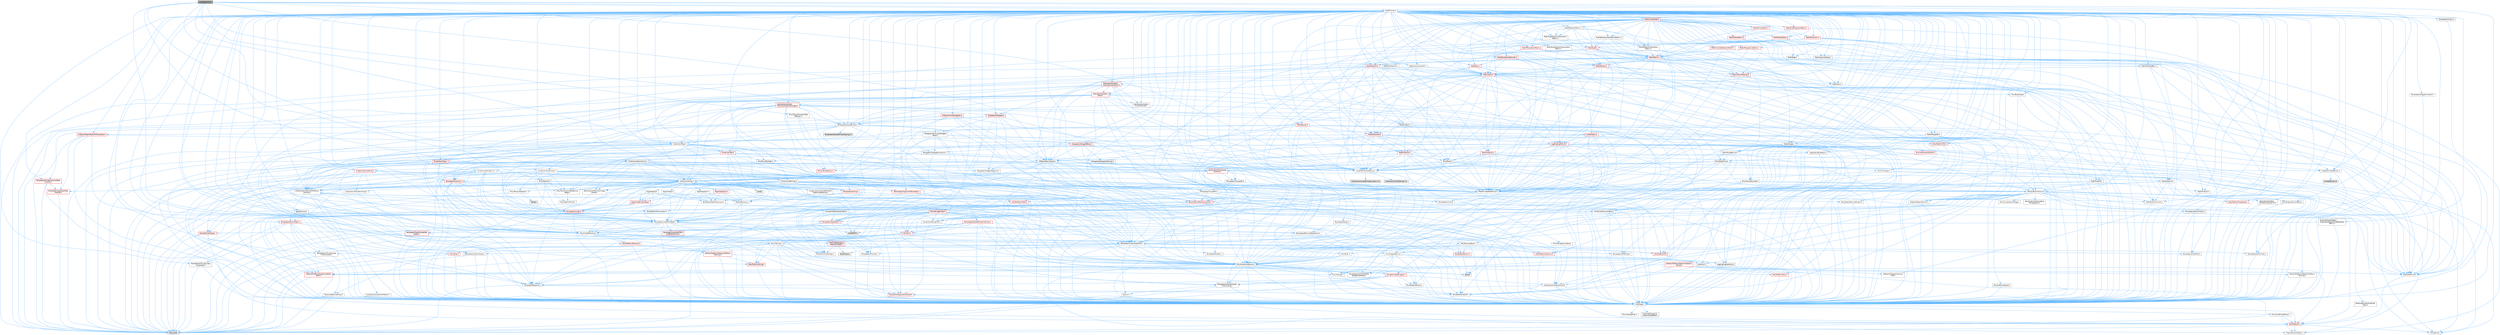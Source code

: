 digraph "CoreRedirects.h"
{
 // INTERACTIVE_SVG=YES
 // LATEX_PDF_SIZE
  bgcolor="transparent";
  edge [fontname=Helvetica,fontsize=10,labelfontname=Helvetica,labelfontsize=10];
  node [fontname=Helvetica,fontsize=10,shape=box,height=0.2,width=0.4];
  Node1 [id="Node000001",label="CoreRedirects.h",height=0.2,width=0.4,color="gray40", fillcolor="grey60", style="filled", fontcolor="black",tooltip=" "];
  Node1 -> Node2 [id="edge1_Node000001_Node000002",color="steelblue1",style="solid",tooltip=" "];
  Node2 [id="Node000002",label="Containers/Array.h",height=0.2,width=0.4,color="grey40", fillcolor="white", style="filled",URL="$df/dd0/Array_8h.html",tooltip=" "];
  Node2 -> Node3 [id="edge2_Node000002_Node000003",color="steelblue1",style="solid",tooltip=" "];
  Node3 [id="Node000003",label="CoreTypes.h",height=0.2,width=0.4,color="grey40", fillcolor="white", style="filled",URL="$dc/dec/CoreTypes_8h.html",tooltip=" "];
  Node3 -> Node4 [id="edge3_Node000003_Node000004",color="steelblue1",style="solid",tooltip=" "];
  Node4 [id="Node000004",label="HAL/Platform.h",height=0.2,width=0.4,color="red", fillcolor="#FFF0F0", style="filled",URL="$d9/dd0/Platform_8h.html",tooltip=" "];
  Node4 -> Node5 [id="edge4_Node000004_Node000005",color="steelblue1",style="solid",tooltip=" "];
  Node5 [id="Node000005",label="Misc/Build.h",height=0.2,width=0.4,color="grey40", fillcolor="white", style="filled",URL="$d3/dbb/Build_8h.html",tooltip=" "];
  Node4 -> Node7 [id="edge5_Node000004_Node000007",color="steelblue1",style="solid",tooltip=" "];
  Node7 [id="Node000007",label="type_traits",height=0.2,width=0.4,color="grey60", fillcolor="#E0E0E0", style="filled",tooltip=" "];
  Node4 -> Node8 [id="edge6_Node000004_Node000008",color="steelblue1",style="solid",tooltip=" "];
  Node8 [id="Node000008",label="PreprocessorHelpers.h",height=0.2,width=0.4,color="grey40", fillcolor="white", style="filled",URL="$db/ddb/PreprocessorHelpers_8h.html",tooltip=" "];
  Node3 -> Node14 [id="edge7_Node000003_Node000014",color="steelblue1",style="solid",tooltip=" "];
  Node14 [id="Node000014",label="ProfilingDebugging\l/UMemoryDefines.h",height=0.2,width=0.4,color="grey40", fillcolor="white", style="filled",URL="$d2/da2/UMemoryDefines_8h.html",tooltip=" "];
  Node3 -> Node15 [id="edge8_Node000003_Node000015",color="steelblue1",style="solid",tooltip=" "];
  Node15 [id="Node000015",label="Misc/CoreMiscDefines.h",height=0.2,width=0.4,color="grey40", fillcolor="white", style="filled",URL="$da/d38/CoreMiscDefines_8h.html",tooltip=" "];
  Node15 -> Node4 [id="edge9_Node000015_Node000004",color="steelblue1",style="solid",tooltip=" "];
  Node15 -> Node8 [id="edge10_Node000015_Node000008",color="steelblue1",style="solid",tooltip=" "];
  Node3 -> Node16 [id="edge11_Node000003_Node000016",color="steelblue1",style="solid",tooltip=" "];
  Node16 [id="Node000016",label="Misc/CoreDefines.h",height=0.2,width=0.4,color="grey40", fillcolor="white", style="filled",URL="$d3/dd2/CoreDefines_8h.html",tooltip=" "];
  Node2 -> Node17 [id="edge12_Node000002_Node000017",color="steelblue1",style="solid",tooltip=" "];
  Node17 [id="Node000017",label="Misc/AssertionMacros.h",height=0.2,width=0.4,color="grey40", fillcolor="white", style="filled",URL="$d0/dfa/AssertionMacros_8h.html",tooltip=" "];
  Node17 -> Node3 [id="edge13_Node000017_Node000003",color="steelblue1",style="solid",tooltip=" "];
  Node17 -> Node4 [id="edge14_Node000017_Node000004",color="steelblue1",style="solid",tooltip=" "];
  Node17 -> Node18 [id="edge15_Node000017_Node000018",color="steelblue1",style="solid",tooltip=" "];
  Node18 [id="Node000018",label="HAL/PlatformMisc.h",height=0.2,width=0.4,color="red", fillcolor="#FFF0F0", style="filled",URL="$d0/df5/PlatformMisc_8h.html",tooltip=" "];
  Node18 -> Node3 [id="edge16_Node000018_Node000003",color="steelblue1",style="solid",tooltip=" "];
  Node17 -> Node8 [id="edge17_Node000017_Node000008",color="steelblue1",style="solid",tooltip=" "];
  Node17 -> Node54 [id="edge18_Node000017_Node000054",color="steelblue1",style="solid",tooltip=" "];
  Node54 [id="Node000054",label="Templates/EnableIf.h",height=0.2,width=0.4,color="grey40", fillcolor="white", style="filled",URL="$d7/d60/EnableIf_8h.html",tooltip=" "];
  Node54 -> Node3 [id="edge19_Node000054_Node000003",color="steelblue1",style="solid",tooltip=" "];
  Node17 -> Node55 [id="edge20_Node000017_Node000055",color="steelblue1",style="solid",tooltip=" "];
  Node55 [id="Node000055",label="Templates/IsArrayOrRefOf\lTypeByPredicate.h",height=0.2,width=0.4,color="grey40", fillcolor="white", style="filled",URL="$d6/da1/IsArrayOrRefOfTypeByPredicate_8h.html",tooltip=" "];
  Node55 -> Node3 [id="edge21_Node000055_Node000003",color="steelblue1",style="solid",tooltip=" "];
  Node17 -> Node56 [id="edge22_Node000017_Node000056",color="steelblue1",style="solid",tooltip=" "];
  Node56 [id="Node000056",label="Templates/IsValidVariadic\lFunctionArg.h",height=0.2,width=0.4,color="grey40", fillcolor="white", style="filled",URL="$d0/dc8/IsValidVariadicFunctionArg_8h.html",tooltip=" "];
  Node56 -> Node3 [id="edge23_Node000056_Node000003",color="steelblue1",style="solid",tooltip=" "];
  Node56 -> Node57 [id="edge24_Node000056_Node000057",color="steelblue1",style="solid",tooltip=" "];
  Node57 [id="Node000057",label="IsEnum.h",height=0.2,width=0.4,color="grey40", fillcolor="white", style="filled",URL="$d4/de5/IsEnum_8h.html",tooltip=" "];
  Node56 -> Node7 [id="edge25_Node000056_Node000007",color="steelblue1",style="solid",tooltip=" "];
  Node17 -> Node58 [id="edge26_Node000017_Node000058",color="steelblue1",style="solid",tooltip=" "];
  Node58 [id="Node000058",label="Traits/IsCharEncodingCompatible\lWith.h",height=0.2,width=0.4,color="red", fillcolor="#FFF0F0", style="filled",URL="$df/dd1/IsCharEncodingCompatibleWith_8h.html",tooltip=" "];
  Node58 -> Node7 [id="edge27_Node000058_Node000007",color="steelblue1",style="solid",tooltip=" "];
  Node17 -> Node60 [id="edge28_Node000017_Node000060",color="steelblue1",style="solid",tooltip=" "];
  Node60 [id="Node000060",label="Misc/VarArgs.h",height=0.2,width=0.4,color="grey40", fillcolor="white", style="filled",URL="$d5/d6f/VarArgs_8h.html",tooltip=" "];
  Node60 -> Node3 [id="edge29_Node000060_Node000003",color="steelblue1",style="solid",tooltip=" "];
  Node17 -> Node61 [id="edge30_Node000017_Node000061",color="steelblue1",style="solid",tooltip=" "];
  Node61 [id="Node000061",label="String/FormatStringSan.h",height=0.2,width=0.4,color="red", fillcolor="#FFF0F0", style="filled",URL="$d3/d8b/FormatStringSan_8h.html",tooltip=" "];
  Node61 -> Node7 [id="edge31_Node000061_Node000007",color="steelblue1",style="solid",tooltip=" "];
  Node61 -> Node3 [id="edge32_Node000061_Node000003",color="steelblue1",style="solid",tooltip=" "];
  Node61 -> Node62 [id="edge33_Node000061_Node000062",color="steelblue1",style="solid",tooltip=" "];
  Node62 [id="Node000062",label="Templates/Requires.h",height=0.2,width=0.4,color="grey40", fillcolor="white", style="filled",URL="$dc/d96/Requires_8h.html",tooltip=" "];
  Node62 -> Node54 [id="edge34_Node000062_Node000054",color="steelblue1",style="solid",tooltip=" "];
  Node62 -> Node7 [id="edge35_Node000062_Node000007",color="steelblue1",style="solid",tooltip=" "];
  Node61 -> Node63 [id="edge36_Node000061_Node000063",color="steelblue1",style="solid",tooltip=" "];
  Node63 [id="Node000063",label="Templates/Identity.h",height=0.2,width=0.4,color="grey40", fillcolor="white", style="filled",URL="$d0/dd5/Identity_8h.html",tooltip=" "];
  Node61 -> Node56 [id="edge37_Node000061_Node000056",color="steelblue1",style="solid",tooltip=" "];
  Node61 -> Node26 [id="edge38_Node000061_Node000026",color="steelblue1",style="solid",tooltip=" "];
  Node26 [id="Node000026",label="Containers/ContainersFwd.h",height=0.2,width=0.4,color="grey40", fillcolor="white", style="filled",URL="$d4/d0a/ContainersFwd_8h.html",tooltip=" "];
  Node26 -> Node4 [id="edge39_Node000026_Node000004",color="steelblue1",style="solid",tooltip=" "];
  Node26 -> Node3 [id="edge40_Node000026_Node000003",color="steelblue1",style="solid",tooltip=" "];
  Node26 -> Node23 [id="edge41_Node000026_Node000023",color="steelblue1",style="solid",tooltip=" "];
  Node23 [id="Node000023",label="Traits/IsContiguousContainer.h",height=0.2,width=0.4,color="red", fillcolor="#FFF0F0", style="filled",URL="$d5/d3c/IsContiguousContainer_8h.html",tooltip=" "];
  Node23 -> Node3 [id="edge42_Node000023_Node000003",color="steelblue1",style="solid",tooltip=" "];
  Node17 -> Node67 [id="edge43_Node000017_Node000067",color="steelblue1",style="solid",tooltip=" "];
  Node67 [id="Node000067",label="atomic",height=0.2,width=0.4,color="grey60", fillcolor="#E0E0E0", style="filled",tooltip=" "];
  Node2 -> Node68 [id="edge44_Node000002_Node000068",color="steelblue1",style="solid",tooltip=" "];
  Node68 [id="Node000068",label="Misc/IntrusiveUnsetOptional\lState.h",height=0.2,width=0.4,color="grey40", fillcolor="white", style="filled",URL="$d2/d0a/IntrusiveUnsetOptionalState_8h.html",tooltip=" "];
  Node68 -> Node69 [id="edge45_Node000068_Node000069",color="steelblue1",style="solid",tooltip=" "];
  Node69 [id="Node000069",label="Misc/OptionalFwd.h",height=0.2,width=0.4,color="grey40", fillcolor="white", style="filled",URL="$dc/d50/OptionalFwd_8h.html",tooltip=" "];
  Node2 -> Node70 [id="edge46_Node000002_Node000070",color="steelblue1",style="solid",tooltip=" "];
  Node70 [id="Node000070",label="Misc/ReverseIterate.h",height=0.2,width=0.4,color="grey40", fillcolor="white", style="filled",URL="$db/de3/ReverseIterate_8h.html",tooltip=" "];
  Node70 -> Node4 [id="edge47_Node000070_Node000004",color="steelblue1",style="solid",tooltip=" "];
  Node70 -> Node71 [id="edge48_Node000070_Node000071",color="steelblue1",style="solid",tooltip=" "];
  Node71 [id="Node000071",label="iterator",height=0.2,width=0.4,color="grey60", fillcolor="#E0E0E0", style="filled",tooltip=" "];
  Node2 -> Node72 [id="edge49_Node000002_Node000072",color="steelblue1",style="solid",tooltip=" "];
  Node72 [id="Node000072",label="HAL/UnrealMemory.h",height=0.2,width=0.4,color="grey40", fillcolor="white", style="filled",URL="$d9/d96/UnrealMemory_8h.html",tooltip=" "];
  Node72 -> Node3 [id="edge50_Node000072_Node000003",color="steelblue1",style="solid",tooltip=" "];
  Node72 -> Node73 [id="edge51_Node000072_Node000073",color="steelblue1",style="solid",tooltip=" "];
  Node73 [id="Node000073",label="GenericPlatform/GenericPlatform\lMemory.h",height=0.2,width=0.4,color="red", fillcolor="#FFF0F0", style="filled",URL="$dd/d22/GenericPlatformMemory_8h.html",tooltip=" "];
  Node73 -> Node25 [id="edge52_Node000073_Node000025",color="steelblue1",style="solid",tooltip=" "];
  Node25 [id="Node000025",label="CoreFwd.h",height=0.2,width=0.4,color="grey40", fillcolor="white", style="filled",URL="$d1/d1e/CoreFwd_8h.html",tooltip=" "];
  Node25 -> Node3 [id="edge53_Node000025_Node000003",color="steelblue1",style="solid",tooltip=" "];
  Node25 -> Node26 [id="edge54_Node000025_Node000026",color="steelblue1",style="solid",tooltip=" "];
  Node25 -> Node27 [id="edge55_Node000025_Node000027",color="steelblue1",style="solid",tooltip=" "];
  Node27 [id="Node000027",label="Math/MathFwd.h",height=0.2,width=0.4,color="grey40", fillcolor="white", style="filled",URL="$d2/d10/MathFwd_8h.html",tooltip=" "];
  Node27 -> Node4 [id="edge56_Node000027_Node000004",color="steelblue1",style="solid",tooltip=" "];
  Node25 -> Node28 [id="edge57_Node000025_Node000028",color="steelblue1",style="solid",tooltip=" "];
  Node28 [id="Node000028",label="UObject/UObjectHierarchy\lFwd.h",height=0.2,width=0.4,color="grey40", fillcolor="white", style="filled",URL="$d3/d13/UObjectHierarchyFwd_8h.html",tooltip=" "];
  Node73 -> Node3 [id="edge58_Node000073_Node000003",color="steelblue1",style="solid",tooltip=" "];
  Node73 -> Node74 [id="edge59_Node000073_Node000074",color="steelblue1",style="solid",tooltip=" "];
  Node74 [id="Node000074",label="HAL/PlatformString.h",height=0.2,width=0.4,color="red", fillcolor="#FFF0F0", style="filled",URL="$db/db5/PlatformString_8h.html",tooltip=" "];
  Node74 -> Node3 [id="edge60_Node000074_Node000003",color="steelblue1",style="solid",tooltip=" "];
  Node72 -> Node76 [id="edge61_Node000072_Node000076",color="steelblue1",style="solid",tooltip=" "];
  Node76 [id="Node000076",label="HAL/MemoryBase.h",height=0.2,width=0.4,color="grey40", fillcolor="white", style="filled",URL="$d6/d9f/MemoryBase_8h.html",tooltip=" "];
  Node76 -> Node3 [id="edge62_Node000076_Node000003",color="steelblue1",style="solid",tooltip=" "];
  Node76 -> Node47 [id="edge63_Node000076_Node000047",color="steelblue1",style="solid",tooltip=" "];
  Node47 [id="Node000047",label="HAL/PlatformAtomics.h",height=0.2,width=0.4,color="red", fillcolor="#FFF0F0", style="filled",URL="$d3/d36/PlatformAtomics_8h.html",tooltip=" "];
  Node47 -> Node3 [id="edge64_Node000047_Node000003",color="steelblue1",style="solid",tooltip=" "];
  Node76 -> Node30 [id="edge65_Node000076_Node000030",color="steelblue1",style="solid",tooltip=" "];
  Node30 [id="Node000030",label="HAL/PlatformCrt.h",height=0.2,width=0.4,color="red", fillcolor="#FFF0F0", style="filled",URL="$d8/d75/PlatformCrt_8h.html",tooltip=" "];
  Node76 -> Node77 [id="edge66_Node000076_Node000077",color="steelblue1",style="solid",tooltip=" "];
  Node77 [id="Node000077",label="Misc/Exec.h",height=0.2,width=0.4,color="grey40", fillcolor="white", style="filled",URL="$de/ddb/Exec_8h.html",tooltip=" "];
  Node77 -> Node3 [id="edge67_Node000077_Node000003",color="steelblue1",style="solid",tooltip=" "];
  Node77 -> Node17 [id="edge68_Node000077_Node000017",color="steelblue1",style="solid",tooltip=" "];
  Node76 -> Node78 [id="edge69_Node000076_Node000078",color="steelblue1",style="solid",tooltip=" "];
  Node78 [id="Node000078",label="Misc/OutputDevice.h",height=0.2,width=0.4,color="grey40", fillcolor="white", style="filled",URL="$d7/d32/OutputDevice_8h.html",tooltip=" "];
  Node78 -> Node25 [id="edge70_Node000078_Node000025",color="steelblue1",style="solid",tooltip=" "];
  Node78 -> Node3 [id="edge71_Node000078_Node000003",color="steelblue1",style="solid",tooltip=" "];
  Node78 -> Node79 [id="edge72_Node000078_Node000079",color="steelblue1",style="solid",tooltip=" "];
  Node79 [id="Node000079",label="Logging/LogVerbosity.h",height=0.2,width=0.4,color="grey40", fillcolor="white", style="filled",URL="$d2/d8f/LogVerbosity_8h.html",tooltip=" "];
  Node79 -> Node3 [id="edge73_Node000079_Node000003",color="steelblue1",style="solid",tooltip=" "];
  Node78 -> Node60 [id="edge74_Node000078_Node000060",color="steelblue1",style="solid",tooltip=" "];
  Node78 -> Node55 [id="edge75_Node000078_Node000055",color="steelblue1",style="solid",tooltip=" "];
  Node78 -> Node56 [id="edge76_Node000078_Node000056",color="steelblue1",style="solid",tooltip=" "];
  Node78 -> Node58 [id="edge77_Node000078_Node000058",color="steelblue1",style="solid",tooltip=" "];
  Node76 -> Node80 [id="edge78_Node000076_Node000080",color="steelblue1",style="solid",tooltip=" "];
  Node80 [id="Node000080",label="Templates/Atomic.h",height=0.2,width=0.4,color="red", fillcolor="#FFF0F0", style="filled",URL="$d3/d91/Atomic_8h.html",tooltip=" "];
  Node80 -> Node67 [id="edge79_Node000080_Node000067",color="steelblue1",style="solid",tooltip=" "];
  Node72 -> Node89 [id="edge80_Node000072_Node000089",color="steelblue1",style="solid",tooltip=" "];
  Node89 [id="Node000089",label="HAL/PlatformMemory.h",height=0.2,width=0.4,color="red", fillcolor="#FFF0F0", style="filled",URL="$de/d68/PlatformMemory_8h.html",tooltip=" "];
  Node89 -> Node3 [id="edge81_Node000089_Node000003",color="steelblue1",style="solid",tooltip=" "];
  Node89 -> Node73 [id="edge82_Node000089_Node000073",color="steelblue1",style="solid",tooltip=" "];
  Node72 -> Node91 [id="edge83_Node000072_Node000091",color="steelblue1",style="solid",tooltip=" "];
  Node91 [id="Node000091",label="ProfilingDebugging\l/MemoryTrace.h",height=0.2,width=0.4,color="red", fillcolor="#FFF0F0", style="filled",URL="$da/dd7/MemoryTrace_8h.html",tooltip=" "];
  Node91 -> Node4 [id="edge84_Node000091_Node000004",color="steelblue1",style="solid",tooltip=" "];
  Node91 -> Node42 [id="edge85_Node000091_Node000042",color="steelblue1",style="solid",tooltip=" "];
  Node42 [id="Node000042",label="Misc/EnumClassFlags.h",height=0.2,width=0.4,color="grey40", fillcolor="white", style="filled",URL="$d8/de7/EnumClassFlags_8h.html",tooltip=" "];
  Node91 -> Node53 [id="edge86_Node000091_Node000053",color="steelblue1",style="solid",tooltip=" "];
  Node53 [id="Node000053",label="Trace/Trace.h",height=0.2,width=0.4,color="grey60", fillcolor="#E0E0E0", style="filled",tooltip=" "];
  Node72 -> Node92 [id="edge87_Node000072_Node000092",color="steelblue1",style="solid",tooltip=" "];
  Node92 [id="Node000092",label="Templates/IsPointer.h",height=0.2,width=0.4,color="grey40", fillcolor="white", style="filled",URL="$d7/d05/IsPointer_8h.html",tooltip=" "];
  Node92 -> Node3 [id="edge88_Node000092_Node000003",color="steelblue1",style="solid",tooltip=" "];
  Node2 -> Node93 [id="edge89_Node000002_Node000093",color="steelblue1",style="solid",tooltip=" "];
  Node93 [id="Node000093",label="Templates/UnrealTypeTraits.h",height=0.2,width=0.4,color="grey40", fillcolor="white", style="filled",URL="$d2/d2d/UnrealTypeTraits_8h.html",tooltip=" "];
  Node93 -> Node3 [id="edge90_Node000093_Node000003",color="steelblue1",style="solid",tooltip=" "];
  Node93 -> Node92 [id="edge91_Node000093_Node000092",color="steelblue1",style="solid",tooltip=" "];
  Node93 -> Node17 [id="edge92_Node000093_Node000017",color="steelblue1",style="solid",tooltip=" "];
  Node93 -> Node85 [id="edge93_Node000093_Node000085",color="steelblue1",style="solid",tooltip=" "];
  Node85 [id="Node000085",label="Templates/AndOrNot.h",height=0.2,width=0.4,color="grey40", fillcolor="white", style="filled",URL="$db/d0a/AndOrNot_8h.html",tooltip=" "];
  Node85 -> Node3 [id="edge94_Node000085_Node000003",color="steelblue1",style="solid",tooltip=" "];
  Node93 -> Node54 [id="edge95_Node000093_Node000054",color="steelblue1",style="solid",tooltip=" "];
  Node93 -> Node94 [id="edge96_Node000093_Node000094",color="steelblue1",style="solid",tooltip=" "];
  Node94 [id="Node000094",label="Templates/IsArithmetic.h",height=0.2,width=0.4,color="grey40", fillcolor="white", style="filled",URL="$d2/d5d/IsArithmetic_8h.html",tooltip=" "];
  Node94 -> Node3 [id="edge97_Node000094_Node000003",color="steelblue1",style="solid",tooltip=" "];
  Node93 -> Node57 [id="edge98_Node000093_Node000057",color="steelblue1",style="solid",tooltip=" "];
  Node93 -> Node95 [id="edge99_Node000093_Node000095",color="steelblue1",style="solid",tooltip=" "];
  Node95 [id="Node000095",label="Templates/Models.h",height=0.2,width=0.4,color="grey40", fillcolor="white", style="filled",URL="$d3/d0c/Models_8h.html",tooltip=" "];
  Node95 -> Node63 [id="edge100_Node000095_Node000063",color="steelblue1",style="solid",tooltip=" "];
  Node93 -> Node96 [id="edge101_Node000093_Node000096",color="steelblue1",style="solid",tooltip=" "];
  Node96 [id="Node000096",label="Templates/IsPODType.h",height=0.2,width=0.4,color="grey40", fillcolor="white", style="filled",URL="$d7/db1/IsPODType_8h.html",tooltip=" "];
  Node96 -> Node3 [id="edge102_Node000096_Node000003",color="steelblue1",style="solid",tooltip=" "];
  Node93 -> Node97 [id="edge103_Node000093_Node000097",color="steelblue1",style="solid",tooltip=" "];
  Node97 [id="Node000097",label="Templates/IsUECoreType.h",height=0.2,width=0.4,color="grey40", fillcolor="white", style="filled",URL="$d1/db8/IsUECoreType_8h.html",tooltip=" "];
  Node97 -> Node3 [id="edge104_Node000097_Node000003",color="steelblue1",style="solid",tooltip=" "];
  Node97 -> Node7 [id="edge105_Node000097_Node000007",color="steelblue1",style="solid",tooltip=" "];
  Node93 -> Node86 [id="edge106_Node000093_Node000086",color="steelblue1",style="solid",tooltip=" "];
  Node86 [id="Node000086",label="Templates/IsTriviallyCopy\lConstructible.h",height=0.2,width=0.4,color="grey40", fillcolor="white", style="filled",URL="$d3/d78/IsTriviallyCopyConstructible_8h.html",tooltip=" "];
  Node86 -> Node3 [id="edge107_Node000086_Node000003",color="steelblue1",style="solid",tooltip=" "];
  Node86 -> Node7 [id="edge108_Node000086_Node000007",color="steelblue1",style="solid",tooltip=" "];
  Node2 -> Node98 [id="edge109_Node000002_Node000098",color="steelblue1",style="solid",tooltip=" "];
  Node98 [id="Node000098",label="Templates/UnrealTemplate.h",height=0.2,width=0.4,color="grey40", fillcolor="white", style="filled",URL="$d4/d24/UnrealTemplate_8h.html",tooltip=" "];
  Node98 -> Node3 [id="edge110_Node000098_Node000003",color="steelblue1",style="solid",tooltip=" "];
  Node98 -> Node92 [id="edge111_Node000098_Node000092",color="steelblue1",style="solid",tooltip=" "];
  Node98 -> Node72 [id="edge112_Node000098_Node000072",color="steelblue1",style="solid",tooltip=" "];
  Node98 -> Node99 [id="edge113_Node000098_Node000099",color="steelblue1",style="solid",tooltip=" "];
  Node99 [id="Node000099",label="Templates/CopyQualifiers\lAndRefsFromTo.h",height=0.2,width=0.4,color="red", fillcolor="#FFF0F0", style="filled",URL="$d3/db3/CopyQualifiersAndRefsFromTo_8h.html",tooltip=" "];
  Node98 -> Node93 [id="edge114_Node000098_Node000093",color="steelblue1",style="solid",tooltip=" "];
  Node98 -> Node101 [id="edge115_Node000098_Node000101",color="steelblue1",style="solid",tooltip=" "];
  Node101 [id="Node000101",label="Templates/RemoveReference.h",height=0.2,width=0.4,color="grey40", fillcolor="white", style="filled",URL="$da/dbe/RemoveReference_8h.html",tooltip=" "];
  Node101 -> Node3 [id="edge116_Node000101_Node000003",color="steelblue1",style="solid",tooltip=" "];
  Node98 -> Node62 [id="edge117_Node000098_Node000062",color="steelblue1",style="solid",tooltip=" "];
  Node98 -> Node102 [id="edge118_Node000098_Node000102",color="steelblue1",style="solid",tooltip=" "];
  Node102 [id="Node000102",label="Templates/TypeCompatible\lBytes.h",height=0.2,width=0.4,color="red", fillcolor="#FFF0F0", style="filled",URL="$df/d0a/TypeCompatibleBytes_8h.html",tooltip=" "];
  Node102 -> Node3 [id="edge119_Node000102_Node000003",color="steelblue1",style="solid",tooltip=" "];
  Node102 -> Node7 [id="edge120_Node000102_Node000007",color="steelblue1",style="solid",tooltip=" "];
  Node98 -> Node63 [id="edge121_Node000098_Node000063",color="steelblue1",style="solid",tooltip=" "];
  Node98 -> Node23 [id="edge122_Node000098_Node000023",color="steelblue1",style="solid",tooltip=" "];
  Node98 -> Node103 [id="edge123_Node000098_Node000103",color="steelblue1",style="solid",tooltip=" "];
  Node103 [id="Node000103",label="Traits/UseBitwiseSwap.h",height=0.2,width=0.4,color="grey40", fillcolor="white", style="filled",URL="$db/df3/UseBitwiseSwap_8h.html",tooltip=" "];
  Node103 -> Node3 [id="edge124_Node000103_Node000003",color="steelblue1",style="solid",tooltip=" "];
  Node103 -> Node7 [id="edge125_Node000103_Node000007",color="steelblue1",style="solid",tooltip=" "];
  Node98 -> Node7 [id="edge126_Node000098_Node000007",color="steelblue1",style="solid",tooltip=" "];
  Node2 -> Node104 [id="edge127_Node000002_Node000104",color="steelblue1",style="solid",tooltip=" "];
  Node104 [id="Node000104",label="Containers/AllowShrinking.h",height=0.2,width=0.4,color="grey40", fillcolor="white", style="filled",URL="$d7/d1a/AllowShrinking_8h.html",tooltip=" "];
  Node104 -> Node3 [id="edge128_Node000104_Node000003",color="steelblue1",style="solid",tooltip=" "];
  Node2 -> Node105 [id="edge129_Node000002_Node000105",color="steelblue1",style="solid",tooltip=" "];
  Node105 [id="Node000105",label="Containers/ContainerAllocation\lPolicies.h",height=0.2,width=0.4,color="grey40", fillcolor="white", style="filled",URL="$d7/dff/ContainerAllocationPolicies_8h.html",tooltip=" "];
  Node105 -> Node3 [id="edge130_Node000105_Node000003",color="steelblue1",style="solid",tooltip=" "];
  Node105 -> Node106 [id="edge131_Node000105_Node000106",color="steelblue1",style="solid",tooltip=" "];
  Node106 [id="Node000106",label="Containers/ContainerHelpers.h",height=0.2,width=0.4,color="grey40", fillcolor="white", style="filled",URL="$d7/d33/ContainerHelpers_8h.html",tooltip=" "];
  Node106 -> Node3 [id="edge132_Node000106_Node000003",color="steelblue1",style="solid",tooltip=" "];
  Node105 -> Node105 [id="edge133_Node000105_Node000105",color="steelblue1",style="solid",tooltip=" "];
  Node105 -> Node107 [id="edge134_Node000105_Node000107",color="steelblue1",style="solid",tooltip=" "];
  Node107 [id="Node000107",label="HAL/PlatformMath.h",height=0.2,width=0.4,color="red", fillcolor="#FFF0F0", style="filled",URL="$dc/d53/PlatformMath_8h.html",tooltip=" "];
  Node107 -> Node3 [id="edge135_Node000107_Node000003",color="steelblue1",style="solid",tooltip=" "];
  Node105 -> Node72 [id="edge136_Node000105_Node000072",color="steelblue1",style="solid",tooltip=" "];
  Node105 -> Node40 [id="edge137_Node000105_Node000040",color="steelblue1",style="solid",tooltip=" "];
  Node40 [id="Node000040",label="Math/NumericLimits.h",height=0.2,width=0.4,color="grey40", fillcolor="white", style="filled",URL="$df/d1b/NumericLimits_8h.html",tooltip=" "];
  Node40 -> Node3 [id="edge138_Node000040_Node000003",color="steelblue1",style="solid",tooltip=" "];
  Node105 -> Node17 [id="edge139_Node000105_Node000017",color="steelblue1",style="solid",tooltip=" "];
  Node105 -> Node115 [id="edge140_Node000105_Node000115",color="steelblue1",style="solid",tooltip=" "];
  Node115 [id="Node000115",label="Templates/IsPolymorphic.h",height=0.2,width=0.4,color="grey40", fillcolor="white", style="filled",URL="$dc/d20/IsPolymorphic_8h.html",tooltip=" "];
  Node105 -> Node116 [id="edge141_Node000105_Node000116",color="steelblue1",style="solid",tooltip=" "];
  Node116 [id="Node000116",label="Templates/MemoryOps.h",height=0.2,width=0.4,color="red", fillcolor="#FFF0F0", style="filled",URL="$db/dea/MemoryOps_8h.html",tooltip=" "];
  Node116 -> Node3 [id="edge142_Node000116_Node000003",color="steelblue1",style="solid",tooltip=" "];
  Node116 -> Node72 [id="edge143_Node000116_Node000072",color="steelblue1",style="solid",tooltip=" "];
  Node116 -> Node87 [id="edge144_Node000116_Node000087",color="steelblue1",style="solid",tooltip=" "];
  Node87 [id="Node000087",label="Templates/IsTriviallyCopy\lAssignable.h",height=0.2,width=0.4,color="grey40", fillcolor="white", style="filled",URL="$d2/df2/IsTriviallyCopyAssignable_8h.html",tooltip=" "];
  Node87 -> Node3 [id="edge145_Node000087_Node000003",color="steelblue1",style="solid",tooltip=" "];
  Node87 -> Node7 [id="edge146_Node000087_Node000007",color="steelblue1",style="solid",tooltip=" "];
  Node116 -> Node86 [id="edge147_Node000116_Node000086",color="steelblue1",style="solid",tooltip=" "];
  Node116 -> Node62 [id="edge148_Node000116_Node000062",color="steelblue1",style="solid",tooltip=" "];
  Node116 -> Node93 [id="edge149_Node000116_Node000093",color="steelblue1",style="solid",tooltip=" "];
  Node116 -> Node103 [id="edge150_Node000116_Node000103",color="steelblue1",style="solid",tooltip=" "];
  Node116 -> Node7 [id="edge151_Node000116_Node000007",color="steelblue1",style="solid",tooltip=" "];
  Node105 -> Node102 [id="edge152_Node000105_Node000102",color="steelblue1",style="solid",tooltip=" "];
  Node105 -> Node7 [id="edge153_Node000105_Node000007",color="steelblue1",style="solid",tooltip=" "];
  Node2 -> Node117 [id="edge154_Node000002_Node000117",color="steelblue1",style="solid",tooltip=" "];
  Node117 [id="Node000117",label="Containers/ContainerElement\lTypeCompatibility.h",height=0.2,width=0.4,color="grey40", fillcolor="white", style="filled",URL="$df/ddf/ContainerElementTypeCompatibility_8h.html",tooltip=" "];
  Node117 -> Node3 [id="edge155_Node000117_Node000003",color="steelblue1",style="solid",tooltip=" "];
  Node117 -> Node93 [id="edge156_Node000117_Node000093",color="steelblue1",style="solid",tooltip=" "];
  Node2 -> Node118 [id="edge157_Node000002_Node000118",color="steelblue1",style="solid",tooltip=" "];
  Node118 [id="Node000118",label="Serialization/Archive.h",height=0.2,width=0.4,color="grey40", fillcolor="white", style="filled",URL="$d7/d3b/Archive_8h.html",tooltip=" "];
  Node118 -> Node25 [id="edge158_Node000118_Node000025",color="steelblue1",style="solid",tooltip=" "];
  Node118 -> Node3 [id="edge159_Node000118_Node000003",color="steelblue1",style="solid",tooltip=" "];
  Node118 -> Node119 [id="edge160_Node000118_Node000119",color="steelblue1",style="solid",tooltip=" "];
  Node119 [id="Node000119",label="HAL/PlatformProperties.h",height=0.2,width=0.4,color="red", fillcolor="#FFF0F0", style="filled",URL="$d9/db0/PlatformProperties_8h.html",tooltip=" "];
  Node119 -> Node3 [id="edge161_Node000119_Node000003",color="steelblue1",style="solid",tooltip=" "];
  Node118 -> Node122 [id="edge162_Node000118_Node000122",color="steelblue1",style="solid",tooltip=" "];
  Node122 [id="Node000122",label="Internationalization\l/TextNamespaceFwd.h",height=0.2,width=0.4,color="grey40", fillcolor="white", style="filled",URL="$d8/d97/TextNamespaceFwd_8h.html",tooltip=" "];
  Node122 -> Node3 [id="edge163_Node000122_Node000003",color="steelblue1",style="solid",tooltip=" "];
  Node118 -> Node27 [id="edge164_Node000118_Node000027",color="steelblue1",style="solid",tooltip=" "];
  Node118 -> Node17 [id="edge165_Node000118_Node000017",color="steelblue1",style="solid",tooltip=" "];
  Node118 -> Node5 [id="edge166_Node000118_Node000005",color="steelblue1",style="solid",tooltip=" "];
  Node118 -> Node41 [id="edge167_Node000118_Node000041",color="steelblue1",style="solid",tooltip=" "];
  Node41 [id="Node000041",label="Misc/CompressionFlags.h",height=0.2,width=0.4,color="grey40", fillcolor="white", style="filled",URL="$d9/d76/CompressionFlags_8h.html",tooltip=" "];
  Node118 -> Node123 [id="edge168_Node000118_Node000123",color="steelblue1",style="solid",tooltip=" "];
  Node123 [id="Node000123",label="Misc/EngineVersionBase.h",height=0.2,width=0.4,color="grey40", fillcolor="white", style="filled",URL="$d5/d2b/EngineVersionBase_8h.html",tooltip=" "];
  Node123 -> Node3 [id="edge169_Node000123_Node000003",color="steelblue1",style="solid",tooltip=" "];
  Node118 -> Node60 [id="edge170_Node000118_Node000060",color="steelblue1",style="solid",tooltip=" "];
  Node118 -> Node124 [id="edge171_Node000118_Node000124",color="steelblue1",style="solid",tooltip=" "];
  Node124 [id="Node000124",label="Serialization/ArchiveCook\lData.h",height=0.2,width=0.4,color="grey40", fillcolor="white", style="filled",URL="$dc/db6/ArchiveCookData_8h.html",tooltip=" "];
  Node124 -> Node4 [id="edge172_Node000124_Node000004",color="steelblue1",style="solid",tooltip=" "];
  Node118 -> Node125 [id="edge173_Node000118_Node000125",color="steelblue1",style="solid",tooltip=" "];
  Node125 [id="Node000125",label="Serialization/ArchiveSave\lPackageData.h",height=0.2,width=0.4,color="grey40", fillcolor="white", style="filled",URL="$d1/d37/ArchiveSavePackageData_8h.html",tooltip=" "];
  Node118 -> Node54 [id="edge174_Node000118_Node000054",color="steelblue1",style="solid",tooltip=" "];
  Node118 -> Node55 [id="edge175_Node000118_Node000055",color="steelblue1",style="solid",tooltip=" "];
  Node118 -> Node126 [id="edge176_Node000118_Node000126",color="steelblue1",style="solid",tooltip=" "];
  Node126 [id="Node000126",label="Templates/IsEnumClass.h",height=0.2,width=0.4,color="grey40", fillcolor="white", style="filled",URL="$d7/d15/IsEnumClass_8h.html",tooltip=" "];
  Node126 -> Node3 [id="edge177_Node000126_Node000003",color="steelblue1",style="solid",tooltip=" "];
  Node126 -> Node85 [id="edge178_Node000126_Node000085",color="steelblue1",style="solid",tooltip=" "];
  Node118 -> Node112 [id="edge179_Node000118_Node000112",color="steelblue1",style="solid",tooltip=" "];
  Node112 [id="Node000112",label="Templates/IsSigned.h",height=0.2,width=0.4,color="grey40", fillcolor="white", style="filled",URL="$d8/dd8/IsSigned_8h.html",tooltip=" "];
  Node112 -> Node3 [id="edge180_Node000112_Node000003",color="steelblue1",style="solid",tooltip=" "];
  Node118 -> Node56 [id="edge181_Node000118_Node000056",color="steelblue1",style="solid",tooltip=" "];
  Node118 -> Node98 [id="edge182_Node000118_Node000098",color="steelblue1",style="solid",tooltip=" "];
  Node118 -> Node58 [id="edge183_Node000118_Node000058",color="steelblue1",style="solid",tooltip=" "];
  Node118 -> Node127 [id="edge184_Node000118_Node000127",color="steelblue1",style="solid",tooltip=" "];
  Node127 [id="Node000127",label="UObject/ObjectVersion.h",height=0.2,width=0.4,color="grey40", fillcolor="white", style="filled",URL="$da/d63/ObjectVersion_8h.html",tooltip=" "];
  Node127 -> Node3 [id="edge185_Node000127_Node000003",color="steelblue1",style="solid",tooltip=" "];
  Node2 -> Node128 [id="edge186_Node000002_Node000128",color="steelblue1",style="solid",tooltip=" "];
  Node128 [id="Node000128",label="Serialization/MemoryImage\lWriter.h",height=0.2,width=0.4,color="grey40", fillcolor="white", style="filled",URL="$d0/d08/MemoryImageWriter_8h.html",tooltip=" "];
  Node128 -> Node3 [id="edge187_Node000128_Node000003",color="steelblue1",style="solid",tooltip=" "];
  Node128 -> Node129 [id="edge188_Node000128_Node000129",color="steelblue1",style="solid",tooltip=" "];
  Node129 [id="Node000129",label="Serialization/MemoryLayout.h",height=0.2,width=0.4,color="red", fillcolor="#FFF0F0", style="filled",URL="$d7/d66/MemoryLayout_8h.html",tooltip=" "];
  Node129 -> Node132 [id="edge189_Node000129_Node000132",color="steelblue1",style="solid",tooltip=" "];
  Node132 [id="Node000132",label="Containers/EnumAsByte.h",height=0.2,width=0.4,color="grey40", fillcolor="white", style="filled",URL="$d6/d9a/EnumAsByte_8h.html",tooltip=" "];
  Node132 -> Node3 [id="edge190_Node000132_Node000003",color="steelblue1",style="solid",tooltip=" "];
  Node132 -> Node96 [id="edge191_Node000132_Node000096",color="steelblue1",style="solid",tooltip=" "];
  Node132 -> Node133 [id="edge192_Node000132_Node000133",color="steelblue1",style="solid",tooltip=" "];
  Node133 [id="Node000133",label="Templates/TypeHash.h",height=0.2,width=0.4,color="red", fillcolor="#FFF0F0", style="filled",URL="$d1/d62/TypeHash_8h.html",tooltip=" "];
  Node133 -> Node3 [id="edge193_Node000133_Node000003",color="steelblue1",style="solid",tooltip=" "];
  Node133 -> Node62 [id="edge194_Node000133_Node000062",color="steelblue1",style="solid",tooltip=" "];
  Node133 -> Node134 [id="edge195_Node000133_Node000134",color="steelblue1",style="solid",tooltip=" "];
  Node134 [id="Node000134",label="Misc/Crc.h",height=0.2,width=0.4,color="red", fillcolor="#FFF0F0", style="filled",URL="$d4/dd2/Crc_8h.html",tooltip=" "];
  Node134 -> Node3 [id="edge196_Node000134_Node000003",color="steelblue1",style="solid",tooltip=" "];
  Node134 -> Node74 [id="edge197_Node000134_Node000074",color="steelblue1",style="solid",tooltip=" "];
  Node134 -> Node17 [id="edge198_Node000134_Node000017",color="steelblue1",style="solid",tooltip=" "];
  Node134 -> Node135 [id="edge199_Node000134_Node000135",color="steelblue1",style="solid",tooltip=" "];
  Node135 [id="Node000135",label="Misc/CString.h",height=0.2,width=0.4,color="grey40", fillcolor="white", style="filled",URL="$d2/d49/CString_8h.html",tooltip=" "];
  Node135 -> Node3 [id="edge200_Node000135_Node000003",color="steelblue1",style="solid",tooltip=" "];
  Node135 -> Node30 [id="edge201_Node000135_Node000030",color="steelblue1",style="solid",tooltip=" "];
  Node135 -> Node74 [id="edge202_Node000135_Node000074",color="steelblue1",style="solid",tooltip=" "];
  Node135 -> Node17 [id="edge203_Node000135_Node000017",color="steelblue1",style="solid",tooltip=" "];
  Node135 -> Node136 [id="edge204_Node000135_Node000136",color="steelblue1",style="solid",tooltip=" "];
  Node136 [id="Node000136",label="Misc/Char.h",height=0.2,width=0.4,color="red", fillcolor="#FFF0F0", style="filled",URL="$d0/d58/Char_8h.html",tooltip=" "];
  Node136 -> Node3 [id="edge205_Node000136_Node000003",color="steelblue1",style="solid",tooltip=" "];
  Node136 -> Node7 [id="edge206_Node000136_Node000007",color="steelblue1",style="solid",tooltip=" "];
  Node135 -> Node60 [id="edge207_Node000135_Node000060",color="steelblue1",style="solid",tooltip=" "];
  Node135 -> Node55 [id="edge208_Node000135_Node000055",color="steelblue1",style="solid",tooltip=" "];
  Node135 -> Node56 [id="edge209_Node000135_Node000056",color="steelblue1",style="solid",tooltip=" "];
  Node135 -> Node58 [id="edge210_Node000135_Node000058",color="steelblue1",style="solid",tooltip=" "];
  Node134 -> Node136 [id="edge211_Node000134_Node000136",color="steelblue1",style="solid",tooltip=" "];
  Node134 -> Node93 [id="edge212_Node000134_Node000093",color="steelblue1",style="solid",tooltip=" "];
  Node133 -> Node7 [id="edge213_Node000133_Node000007",color="steelblue1",style="solid",tooltip=" "];
  Node129 -> Node20 [id="edge214_Node000129_Node000020",color="steelblue1",style="solid",tooltip=" "];
  Node20 [id="Node000020",label="Containers/StringFwd.h",height=0.2,width=0.4,color="grey40", fillcolor="white", style="filled",URL="$df/d37/StringFwd_8h.html",tooltip=" "];
  Node20 -> Node3 [id="edge215_Node000020_Node000003",color="steelblue1",style="solid",tooltip=" "];
  Node20 -> Node21 [id="edge216_Node000020_Node000021",color="steelblue1",style="solid",tooltip=" "];
  Node21 [id="Node000021",label="Traits/ElementType.h",height=0.2,width=0.4,color="red", fillcolor="#FFF0F0", style="filled",URL="$d5/d4f/ElementType_8h.html",tooltip=" "];
  Node21 -> Node4 [id="edge217_Node000021_Node000004",color="steelblue1",style="solid",tooltip=" "];
  Node21 -> Node7 [id="edge218_Node000021_Node000007",color="steelblue1",style="solid",tooltip=" "];
  Node20 -> Node23 [id="edge219_Node000020_Node000023",color="steelblue1",style="solid",tooltip=" "];
  Node129 -> Node72 [id="edge220_Node000129_Node000072",color="steelblue1",style="solid",tooltip=" "];
  Node129 -> Node54 [id="edge221_Node000129_Node000054",color="steelblue1",style="solid",tooltip=" "];
  Node129 -> Node115 [id="edge222_Node000129_Node000115",color="steelblue1",style="solid",tooltip=" "];
  Node129 -> Node95 [id="edge223_Node000129_Node000095",color="steelblue1",style="solid",tooltip=" "];
  Node129 -> Node98 [id="edge224_Node000129_Node000098",color="steelblue1",style="solid",tooltip=" "];
  Node2 -> Node142 [id="edge225_Node000002_Node000142",color="steelblue1",style="solid",tooltip=" "];
  Node142 [id="Node000142",label="Algo/Heapify.h",height=0.2,width=0.4,color="grey40", fillcolor="white", style="filled",URL="$d0/d2a/Heapify_8h.html",tooltip=" "];
  Node142 -> Node143 [id="edge226_Node000142_Node000143",color="steelblue1",style="solid",tooltip=" "];
  Node143 [id="Node000143",label="Algo/Impl/BinaryHeap.h",height=0.2,width=0.4,color="red", fillcolor="#FFF0F0", style="filled",URL="$d7/da3/Algo_2Impl_2BinaryHeap_8h.html",tooltip=" "];
  Node143 -> Node144 [id="edge227_Node000143_Node000144",color="steelblue1",style="solid",tooltip=" "];
  Node144 [id="Node000144",label="Templates/Invoke.h",height=0.2,width=0.4,color="red", fillcolor="#FFF0F0", style="filled",URL="$d7/deb/Invoke_8h.html",tooltip=" "];
  Node144 -> Node3 [id="edge228_Node000144_Node000003",color="steelblue1",style="solid",tooltip=" "];
  Node144 -> Node98 [id="edge229_Node000144_Node000098",color="steelblue1",style="solid",tooltip=" "];
  Node144 -> Node7 [id="edge230_Node000144_Node000007",color="steelblue1",style="solid",tooltip=" "];
  Node143 -> Node7 [id="edge231_Node000143_Node000007",color="steelblue1",style="solid",tooltip=" "];
  Node142 -> Node148 [id="edge232_Node000142_Node000148",color="steelblue1",style="solid",tooltip=" "];
  Node148 [id="Node000148",label="Templates/IdentityFunctor.h",height=0.2,width=0.4,color="grey40", fillcolor="white", style="filled",URL="$d7/d2e/IdentityFunctor_8h.html",tooltip=" "];
  Node148 -> Node4 [id="edge233_Node000148_Node000004",color="steelblue1",style="solid",tooltip=" "];
  Node142 -> Node144 [id="edge234_Node000142_Node000144",color="steelblue1",style="solid",tooltip=" "];
  Node142 -> Node149 [id="edge235_Node000142_Node000149",color="steelblue1",style="solid",tooltip=" "];
  Node149 [id="Node000149",label="Templates/Less.h",height=0.2,width=0.4,color="grey40", fillcolor="white", style="filled",URL="$de/dc8/Less_8h.html",tooltip=" "];
  Node149 -> Node3 [id="edge236_Node000149_Node000003",color="steelblue1",style="solid",tooltip=" "];
  Node149 -> Node98 [id="edge237_Node000149_Node000098",color="steelblue1",style="solid",tooltip=" "];
  Node142 -> Node98 [id="edge238_Node000142_Node000098",color="steelblue1",style="solid",tooltip=" "];
  Node2 -> Node150 [id="edge239_Node000002_Node000150",color="steelblue1",style="solid",tooltip=" "];
  Node150 [id="Node000150",label="Algo/HeapSort.h",height=0.2,width=0.4,color="grey40", fillcolor="white", style="filled",URL="$d3/d92/HeapSort_8h.html",tooltip=" "];
  Node150 -> Node143 [id="edge240_Node000150_Node000143",color="steelblue1",style="solid",tooltip=" "];
  Node150 -> Node148 [id="edge241_Node000150_Node000148",color="steelblue1",style="solid",tooltip=" "];
  Node150 -> Node149 [id="edge242_Node000150_Node000149",color="steelblue1",style="solid",tooltip=" "];
  Node150 -> Node98 [id="edge243_Node000150_Node000098",color="steelblue1",style="solid",tooltip=" "];
  Node2 -> Node151 [id="edge244_Node000002_Node000151",color="steelblue1",style="solid",tooltip=" "];
  Node151 [id="Node000151",label="Algo/IsHeap.h",height=0.2,width=0.4,color="grey40", fillcolor="white", style="filled",URL="$de/d32/IsHeap_8h.html",tooltip=" "];
  Node151 -> Node143 [id="edge245_Node000151_Node000143",color="steelblue1",style="solid",tooltip=" "];
  Node151 -> Node148 [id="edge246_Node000151_Node000148",color="steelblue1",style="solid",tooltip=" "];
  Node151 -> Node144 [id="edge247_Node000151_Node000144",color="steelblue1",style="solid",tooltip=" "];
  Node151 -> Node149 [id="edge248_Node000151_Node000149",color="steelblue1",style="solid",tooltip=" "];
  Node151 -> Node98 [id="edge249_Node000151_Node000098",color="steelblue1",style="solid",tooltip=" "];
  Node2 -> Node143 [id="edge250_Node000002_Node000143",color="steelblue1",style="solid",tooltip=" "];
  Node2 -> Node152 [id="edge251_Node000002_Node000152",color="steelblue1",style="solid",tooltip=" "];
  Node152 [id="Node000152",label="Algo/StableSort.h",height=0.2,width=0.4,color="red", fillcolor="#FFF0F0", style="filled",URL="$d7/d3c/StableSort_8h.html",tooltip=" "];
  Node152 -> Node148 [id="edge252_Node000152_Node000148",color="steelblue1",style="solid",tooltip=" "];
  Node152 -> Node144 [id="edge253_Node000152_Node000144",color="steelblue1",style="solid",tooltip=" "];
  Node152 -> Node149 [id="edge254_Node000152_Node000149",color="steelblue1",style="solid",tooltip=" "];
  Node152 -> Node98 [id="edge255_Node000152_Node000098",color="steelblue1",style="solid",tooltip=" "];
  Node2 -> Node155 [id="edge256_Node000002_Node000155",color="steelblue1",style="solid",tooltip=" "];
  Node155 [id="Node000155",label="Concepts/GetTypeHashable.h",height=0.2,width=0.4,color="grey40", fillcolor="white", style="filled",URL="$d3/da2/GetTypeHashable_8h.html",tooltip=" "];
  Node155 -> Node3 [id="edge257_Node000155_Node000003",color="steelblue1",style="solid",tooltip=" "];
  Node155 -> Node133 [id="edge258_Node000155_Node000133",color="steelblue1",style="solid",tooltip=" "];
  Node2 -> Node148 [id="edge259_Node000002_Node000148",color="steelblue1",style="solid",tooltip=" "];
  Node2 -> Node144 [id="edge260_Node000002_Node000144",color="steelblue1",style="solid",tooltip=" "];
  Node2 -> Node149 [id="edge261_Node000002_Node000149",color="steelblue1",style="solid",tooltip=" "];
  Node2 -> Node156 [id="edge262_Node000002_Node000156",color="steelblue1",style="solid",tooltip=" "];
  Node156 [id="Node000156",label="Templates/LosesQualifiers\lFromTo.h",height=0.2,width=0.4,color="red", fillcolor="#FFF0F0", style="filled",URL="$d2/db3/LosesQualifiersFromTo_8h.html",tooltip=" "];
  Node156 -> Node7 [id="edge263_Node000156_Node000007",color="steelblue1",style="solid",tooltip=" "];
  Node2 -> Node62 [id="edge264_Node000002_Node000062",color="steelblue1",style="solid",tooltip=" "];
  Node2 -> Node157 [id="edge265_Node000002_Node000157",color="steelblue1",style="solid",tooltip=" "];
  Node157 [id="Node000157",label="Templates/Sorting.h",height=0.2,width=0.4,color="red", fillcolor="#FFF0F0", style="filled",URL="$d3/d9e/Sorting_8h.html",tooltip=" "];
  Node157 -> Node3 [id="edge266_Node000157_Node000003",color="steelblue1",style="solid",tooltip=" "];
  Node157 -> Node107 [id="edge267_Node000157_Node000107",color="steelblue1",style="solid",tooltip=" "];
  Node157 -> Node149 [id="edge268_Node000157_Node000149",color="steelblue1",style="solid",tooltip=" "];
  Node2 -> Node161 [id="edge269_Node000002_Node000161",color="steelblue1",style="solid",tooltip=" "];
  Node161 [id="Node000161",label="Templates/AlignmentTemplates.h",height=0.2,width=0.4,color="red", fillcolor="#FFF0F0", style="filled",URL="$dd/d32/AlignmentTemplates_8h.html",tooltip=" "];
  Node161 -> Node3 [id="edge270_Node000161_Node000003",color="steelblue1",style="solid",tooltip=" "];
  Node161 -> Node92 [id="edge271_Node000161_Node000092",color="steelblue1",style="solid",tooltip=" "];
  Node2 -> Node21 [id="edge272_Node000002_Node000021",color="steelblue1",style="solid",tooltip=" "];
  Node2 -> Node113 [id="edge273_Node000002_Node000113",color="steelblue1",style="solid",tooltip=" "];
  Node113 [id="Node000113",label="limits",height=0.2,width=0.4,color="grey60", fillcolor="#E0E0E0", style="filled",tooltip=" "];
  Node2 -> Node7 [id="edge274_Node000002_Node000007",color="steelblue1",style="solid",tooltip=" "];
  Node1 -> Node162 [id="edge275_Node000001_Node000162",color="steelblue1",style="solid",tooltip=" "];
  Node162 [id="Node000162",label="Containers/ArrayView.h",height=0.2,width=0.4,color="grey40", fillcolor="white", style="filled",URL="$d7/df4/ArrayView_8h.html",tooltip=" "];
  Node162 -> Node3 [id="edge276_Node000162_Node000003",color="steelblue1",style="solid",tooltip=" "];
  Node162 -> Node26 [id="edge277_Node000162_Node000026",color="steelblue1",style="solid",tooltip=" "];
  Node162 -> Node17 [id="edge278_Node000162_Node000017",color="steelblue1",style="solid",tooltip=" "];
  Node162 -> Node70 [id="edge279_Node000162_Node000070",color="steelblue1",style="solid",tooltip=" "];
  Node162 -> Node68 [id="edge280_Node000162_Node000068",color="steelblue1",style="solid",tooltip=" "];
  Node162 -> Node144 [id="edge281_Node000162_Node000144",color="steelblue1",style="solid",tooltip=" "];
  Node162 -> Node93 [id="edge282_Node000162_Node000093",color="steelblue1",style="solid",tooltip=" "];
  Node162 -> Node21 [id="edge283_Node000162_Node000021",color="steelblue1",style="solid",tooltip=" "];
  Node162 -> Node2 [id="edge284_Node000162_Node000002",color="steelblue1",style="solid",tooltip=" "];
  Node162 -> Node160 [id="edge285_Node000162_Node000160",color="steelblue1",style="solid",tooltip=" "];
  Node160 [id="Node000160",label="Math/UnrealMathUtility.h",height=0.2,width=0.4,color="grey40", fillcolor="white", style="filled",URL="$db/db8/UnrealMathUtility_8h.html",tooltip=" "];
  Node160 -> Node3 [id="edge286_Node000160_Node000003",color="steelblue1",style="solid",tooltip=" "];
  Node160 -> Node17 [id="edge287_Node000160_Node000017",color="steelblue1",style="solid",tooltip=" "];
  Node160 -> Node107 [id="edge288_Node000160_Node000107",color="steelblue1",style="solid",tooltip=" "];
  Node160 -> Node27 [id="edge289_Node000160_Node000027",color="steelblue1",style="solid",tooltip=" "];
  Node160 -> Node63 [id="edge290_Node000160_Node000063",color="steelblue1",style="solid",tooltip=" "];
  Node160 -> Node62 [id="edge291_Node000160_Node000062",color="steelblue1",style="solid",tooltip=" "];
  Node162 -> Node7 [id="edge292_Node000162_Node000007",color="steelblue1",style="solid",tooltip=" "];
  Node1 -> Node163 [id="edge293_Node000001_Node000163",color="steelblue1",style="solid",tooltip=" "];
  Node163 [id="Node000163",label="Containers/Map.h",height=0.2,width=0.4,color="grey40", fillcolor="white", style="filled",URL="$df/d79/Map_8h.html",tooltip=" "];
  Node163 -> Node3 [id="edge294_Node000163_Node000003",color="steelblue1",style="solid",tooltip=" "];
  Node163 -> Node164 [id="edge295_Node000163_Node000164",color="steelblue1",style="solid",tooltip=" "];
  Node164 [id="Node000164",label="Algo/Reverse.h",height=0.2,width=0.4,color="grey40", fillcolor="white", style="filled",URL="$d5/d93/Reverse_8h.html",tooltip=" "];
  Node164 -> Node3 [id="edge296_Node000164_Node000003",color="steelblue1",style="solid",tooltip=" "];
  Node164 -> Node98 [id="edge297_Node000164_Node000098",color="steelblue1",style="solid",tooltip=" "];
  Node163 -> Node117 [id="edge298_Node000163_Node000117",color="steelblue1",style="solid",tooltip=" "];
  Node163 -> Node165 [id="edge299_Node000163_Node000165",color="steelblue1",style="solid",tooltip=" "];
  Node165 [id="Node000165",label="Containers/Set.h",height=0.2,width=0.4,color="red", fillcolor="#FFF0F0", style="filled",URL="$d4/d45/Set_8h.html",tooltip=" "];
  Node165 -> Node105 [id="edge300_Node000165_Node000105",color="steelblue1",style="solid",tooltip=" "];
  Node165 -> Node117 [id="edge301_Node000165_Node000117",color="steelblue1",style="solid",tooltip=" "];
  Node165 -> Node167 [id="edge302_Node000165_Node000167",color="steelblue1",style="solid",tooltip=" "];
  Node167 [id="Node000167",label="Containers/SparseArray.h",height=0.2,width=0.4,color="grey40", fillcolor="white", style="filled",URL="$d5/dbf/SparseArray_8h.html",tooltip=" "];
  Node167 -> Node3 [id="edge303_Node000167_Node000003",color="steelblue1",style="solid",tooltip=" "];
  Node167 -> Node17 [id="edge304_Node000167_Node000017",color="steelblue1",style="solid",tooltip=" "];
  Node167 -> Node72 [id="edge305_Node000167_Node000072",color="steelblue1",style="solid",tooltip=" "];
  Node167 -> Node93 [id="edge306_Node000167_Node000093",color="steelblue1",style="solid",tooltip=" "];
  Node167 -> Node98 [id="edge307_Node000167_Node000098",color="steelblue1",style="solid",tooltip=" "];
  Node167 -> Node105 [id="edge308_Node000167_Node000105",color="steelblue1",style="solid",tooltip=" "];
  Node167 -> Node149 [id="edge309_Node000167_Node000149",color="steelblue1",style="solid",tooltip=" "];
  Node167 -> Node2 [id="edge310_Node000167_Node000002",color="steelblue1",style="solid",tooltip=" "];
  Node167 -> Node160 [id="edge311_Node000167_Node000160",color="steelblue1",style="solid",tooltip=" "];
  Node167 -> Node168 [id="edge312_Node000167_Node000168",color="steelblue1",style="solid",tooltip=" "];
  Node168 [id="Node000168",label="Containers/ScriptArray.h",height=0.2,width=0.4,color="red", fillcolor="#FFF0F0", style="filled",URL="$dc/daf/ScriptArray_8h.html",tooltip=" "];
  Node168 -> Node3 [id="edge313_Node000168_Node000003",color="steelblue1",style="solid",tooltip=" "];
  Node168 -> Node17 [id="edge314_Node000168_Node000017",color="steelblue1",style="solid",tooltip=" "];
  Node168 -> Node72 [id="edge315_Node000168_Node000072",color="steelblue1",style="solid",tooltip=" "];
  Node168 -> Node104 [id="edge316_Node000168_Node000104",color="steelblue1",style="solid",tooltip=" "];
  Node168 -> Node105 [id="edge317_Node000168_Node000105",color="steelblue1",style="solid",tooltip=" "];
  Node168 -> Node2 [id="edge318_Node000168_Node000002",color="steelblue1",style="solid",tooltip=" "];
  Node167 -> Node169 [id="edge319_Node000167_Node000169",color="steelblue1",style="solid",tooltip=" "];
  Node169 [id="Node000169",label="Containers/BitArray.h",height=0.2,width=0.4,color="grey40", fillcolor="white", style="filled",URL="$d1/de4/BitArray_8h.html",tooltip=" "];
  Node169 -> Node105 [id="edge320_Node000169_Node000105",color="steelblue1",style="solid",tooltip=" "];
  Node169 -> Node3 [id="edge321_Node000169_Node000003",color="steelblue1",style="solid",tooltip=" "];
  Node169 -> Node47 [id="edge322_Node000169_Node000047",color="steelblue1",style="solid",tooltip=" "];
  Node169 -> Node72 [id="edge323_Node000169_Node000072",color="steelblue1",style="solid",tooltip=" "];
  Node169 -> Node160 [id="edge324_Node000169_Node000160",color="steelblue1",style="solid",tooltip=" "];
  Node169 -> Node17 [id="edge325_Node000169_Node000017",color="steelblue1",style="solid",tooltip=" "];
  Node169 -> Node42 [id="edge326_Node000169_Node000042",color="steelblue1",style="solid",tooltip=" "];
  Node169 -> Node118 [id="edge327_Node000169_Node000118",color="steelblue1",style="solid",tooltip=" "];
  Node169 -> Node128 [id="edge328_Node000169_Node000128",color="steelblue1",style="solid",tooltip=" "];
  Node169 -> Node129 [id="edge329_Node000169_Node000129",color="steelblue1",style="solid",tooltip=" "];
  Node169 -> Node54 [id="edge330_Node000169_Node000054",color="steelblue1",style="solid",tooltip=" "];
  Node169 -> Node144 [id="edge331_Node000169_Node000144",color="steelblue1",style="solid",tooltip=" "];
  Node169 -> Node98 [id="edge332_Node000169_Node000098",color="steelblue1",style="solid",tooltip=" "];
  Node169 -> Node93 [id="edge333_Node000169_Node000093",color="steelblue1",style="solid",tooltip=" "];
  Node167 -> Node170 [id="edge334_Node000167_Node000170",color="steelblue1",style="solid",tooltip=" "];
  Node170 [id="Node000170",label="Serialization/Structured\lArchive.h",height=0.2,width=0.4,color="red", fillcolor="#FFF0F0", style="filled",URL="$d9/d1e/StructuredArchive_8h.html",tooltip=" "];
  Node170 -> Node2 [id="edge335_Node000170_Node000002",color="steelblue1",style="solid",tooltip=" "];
  Node170 -> Node105 [id="edge336_Node000170_Node000105",color="steelblue1",style="solid",tooltip=" "];
  Node170 -> Node3 [id="edge337_Node000170_Node000003",color="steelblue1",style="solid",tooltip=" "];
  Node170 -> Node5 [id="edge338_Node000170_Node000005",color="steelblue1",style="solid",tooltip=" "];
  Node170 -> Node118 [id="edge339_Node000170_Node000118",color="steelblue1",style="solid",tooltip=" "];
  Node170 -> Node181 [id="edge340_Node000170_Node000181",color="steelblue1",style="solid",tooltip=" "];
  Node181 [id="Node000181",label="Templates/UniqueObj.h",height=0.2,width=0.4,color="grey40", fillcolor="white", style="filled",URL="$da/d95/UniqueObj_8h.html",tooltip=" "];
  Node181 -> Node3 [id="edge341_Node000181_Node000003",color="steelblue1",style="solid",tooltip=" "];
  Node181 -> Node182 [id="edge342_Node000181_Node000182",color="steelblue1",style="solid",tooltip=" "];
  Node182 [id="Node000182",label="Templates/UniquePtr.h",height=0.2,width=0.4,color="grey40", fillcolor="white", style="filled",URL="$de/d1a/UniquePtr_8h.html",tooltip=" "];
  Node182 -> Node3 [id="edge343_Node000182_Node000003",color="steelblue1",style="solid",tooltip=" "];
  Node182 -> Node98 [id="edge344_Node000182_Node000098",color="steelblue1",style="solid",tooltip=" "];
  Node182 -> Node183 [id="edge345_Node000182_Node000183",color="steelblue1",style="solid",tooltip=" "];
  Node183 [id="Node000183",label="Templates/IsArray.h",height=0.2,width=0.4,color="grey40", fillcolor="white", style="filled",URL="$d8/d8d/IsArray_8h.html",tooltip=" "];
  Node183 -> Node3 [id="edge346_Node000183_Node000003",color="steelblue1",style="solid",tooltip=" "];
  Node182 -> Node184 [id="edge347_Node000182_Node000184",color="steelblue1",style="solid",tooltip=" "];
  Node184 [id="Node000184",label="Templates/RemoveExtent.h",height=0.2,width=0.4,color="grey40", fillcolor="white", style="filled",URL="$dc/de9/RemoveExtent_8h.html",tooltip=" "];
  Node184 -> Node3 [id="edge348_Node000184_Node000003",color="steelblue1",style="solid",tooltip=" "];
  Node182 -> Node62 [id="edge349_Node000182_Node000062",color="steelblue1",style="solid",tooltip=" "];
  Node182 -> Node129 [id="edge350_Node000182_Node000129",color="steelblue1",style="solid",tooltip=" "];
  Node182 -> Node7 [id="edge351_Node000182_Node000007",color="steelblue1",style="solid",tooltip=" "];
  Node167 -> Node128 [id="edge352_Node000167_Node000128",color="steelblue1",style="solid",tooltip=" "];
  Node167 -> Node186 [id="edge353_Node000167_Node000186",color="steelblue1",style="solid",tooltip=" "];
  Node186 [id="Node000186",label="Containers/UnrealString.h",height=0.2,width=0.4,color="grey40", fillcolor="white", style="filled",URL="$d5/dba/UnrealString_8h.html",tooltip=" "];
  Node186 -> Node187 [id="edge354_Node000186_Node000187",color="steelblue1",style="solid",tooltip=" "];
  Node187 [id="Node000187",label="Containers/UnrealStringIncludes.h.inl",height=0.2,width=0.4,color="grey60", fillcolor="#E0E0E0", style="filled",tooltip=" "];
  Node186 -> Node188 [id="edge355_Node000186_Node000188",color="steelblue1",style="solid",tooltip=" "];
  Node188 [id="Node000188",label="Containers/UnrealString.h.inl",height=0.2,width=0.4,color="grey60", fillcolor="#E0E0E0", style="filled",tooltip=" "];
  Node186 -> Node189 [id="edge356_Node000186_Node000189",color="steelblue1",style="solid",tooltip=" "];
  Node189 [id="Node000189",label="Misc/StringFormatArg.h",height=0.2,width=0.4,color="grey40", fillcolor="white", style="filled",URL="$d2/d16/StringFormatArg_8h.html",tooltip=" "];
  Node189 -> Node26 [id="edge357_Node000189_Node000026",color="steelblue1",style="solid",tooltip=" "];
  Node167 -> Node68 [id="edge358_Node000167_Node000068",color="steelblue1",style="solid",tooltip=" "];
  Node165 -> Node26 [id="edge359_Node000165_Node000026",color="steelblue1",style="solid",tooltip=" "];
  Node165 -> Node160 [id="edge360_Node000165_Node000160",color="steelblue1",style="solid",tooltip=" "];
  Node165 -> Node17 [id="edge361_Node000165_Node000017",color="steelblue1",style="solid",tooltip=" "];
  Node165 -> Node190 [id="edge362_Node000165_Node000190",color="steelblue1",style="solid",tooltip=" "];
  Node190 [id="Node000190",label="Misc/StructBuilder.h",height=0.2,width=0.4,color="grey40", fillcolor="white", style="filled",URL="$d9/db3/StructBuilder_8h.html",tooltip=" "];
  Node190 -> Node3 [id="edge363_Node000190_Node000003",color="steelblue1",style="solid",tooltip=" "];
  Node190 -> Node160 [id="edge364_Node000190_Node000160",color="steelblue1",style="solid",tooltip=" "];
  Node190 -> Node161 [id="edge365_Node000190_Node000161",color="steelblue1",style="solid",tooltip=" "];
  Node165 -> Node128 [id="edge366_Node000165_Node000128",color="steelblue1",style="solid",tooltip=" "];
  Node165 -> Node170 [id="edge367_Node000165_Node000170",color="steelblue1",style="solid",tooltip=" "];
  Node165 -> Node191 [id="edge368_Node000165_Node000191",color="steelblue1",style="solid",tooltip=" "];
  Node191 [id="Node000191",label="Templates/Function.h",height=0.2,width=0.4,color="red", fillcolor="#FFF0F0", style="filled",URL="$df/df5/Function_8h.html",tooltip=" "];
  Node191 -> Node3 [id="edge369_Node000191_Node000003",color="steelblue1",style="solid",tooltip=" "];
  Node191 -> Node17 [id="edge370_Node000191_Node000017",color="steelblue1",style="solid",tooltip=" "];
  Node191 -> Node68 [id="edge371_Node000191_Node000068",color="steelblue1",style="solid",tooltip=" "];
  Node191 -> Node72 [id="edge372_Node000191_Node000072",color="steelblue1",style="solid",tooltip=" "];
  Node191 -> Node93 [id="edge373_Node000191_Node000093",color="steelblue1",style="solid",tooltip=" "];
  Node191 -> Node144 [id="edge374_Node000191_Node000144",color="steelblue1",style="solid",tooltip=" "];
  Node191 -> Node98 [id="edge375_Node000191_Node000098",color="steelblue1",style="solid",tooltip=" "];
  Node191 -> Node62 [id="edge376_Node000191_Node000062",color="steelblue1",style="solid",tooltip=" "];
  Node191 -> Node160 [id="edge377_Node000191_Node000160",color="steelblue1",style="solid",tooltip=" "];
  Node191 -> Node7 [id="edge378_Node000191_Node000007",color="steelblue1",style="solid",tooltip=" "];
  Node165 -> Node157 [id="edge379_Node000165_Node000157",color="steelblue1",style="solid",tooltip=" "];
  Node165 -> Node133 [id="edge380_Node000165_Node000133",color="steelblue1",style="solid",tooltip=" "];
  Node165 -> Node98 [id="edge381_Node000165_Node000098",color="steelblue1",style="solid",tooltip=" "];
  Node165 -> Node7 [id="edge382_Node000165_Node000007",color="steelblue1",style="solid",tooltip=" "];
  Node163 -> Node186 [id="edge383_Node000163_Node000186",color="steelblue1",style="solid",tooltip=" "];
  Node163 -> Node17 [id="edge384_Node000163_Node000017",color="steelblue1",style="solid",tooltip=" "];
  Node163 -> Node190 [id="edge385_Node000163_Node000190",color="steelblue1",style="solid",tooltip=" "];
  Node163 -> Node191 [id="edge386_Node000163_Node000191",color="steelblue1",style="solid",tooltip=" "];
  Node163 -> Node157 [id="edge387_Node000163_Node000157",color="steelblue1",style="solid",tooltip=" "];
  Node163 -> Node194 [id="edge388_Node000163_Node000194",color="steelblue1",style="solid",tooltip=" "];
  Node194 [id="Node000194",label="Templates/Tuple.h",height=0.2,width=0.4,color="red", fillcolor="#FFF0F0", style="filled",URL="$d2/d4f/Tuple_8h.html",tooltip=" "];
  Node194 -> Node3 [id="edge389_Node000194_Node000003",color="steelblue1",style="solid",tooltip=" "];
  Node194 -> Node98 [id="edge390_Node000194_Node000098",color="steelblue1",style="solid",tooltip=" "];
  Node194 -> Node195 [id="edge391_Node000194_Node000195",color="steelblue1",style="solid",tooltip=" "];
  Node195 [id="Node000195",label="Delegates/IntegerSequence.h",height=0.2,width=0.4,color="grey40", fillcolor="white", style="filled",URL="$d2/dcc/IntegerSequence_8h.html",tooltip=" "];
  Node195 -> Node3 [id="edge392_Node000195_Node000003",color="steelblue1",style="solid",tooltip=" "];
  Node194 -> Node144 [id="edge393_Node000194_Node000144",color="steelblue1",style="solid",tooltip=" "];
  Node194 -> Node170 [id="edge394_Node000194_Node000170",color="steelblue1",style="solid",tooltip=" "];
  Node194 -> Node129 [id="edge395_Node000194_Node000129",color="steelblue1",style="solid",tooltip=" "];
  Node194 -> Node62 [id="edge396_Node000194_Node000062",color="steelblue1",style="solid",tooltip=" "];
  Node194 -> Node133 [id="edge397_Node000194_Node000133",color="steelblue1",style="solid",tooltip=" "];
  Node194 -> Node7 [id="edge398_Node000194_Node000007",color="steelblue1",style="solid",tooltip=" "];
  Node163 -> Node98 [id="edge399_Node000163_Node000098",color="steelblue1",style="solid",tooltip=" "];
  Node163 -> Node93 [id="edge400_Node000163_Node000093",color="steelblue1",style="solid",tooltip=" "];
  Node163 -> Node7 [id="edge401_Node000163_Node000007",color="steelblue1",style="solid",tooltip=" "];
  Node1 -> Node167 [id="edge402_Node000001_Node000167",color="steelblue1",style="solid",tooltip=" "];
  Node1 -> Node186 [id="edge403_Node000001_Node000186",color="steelblue1",style="solid",tooltip=" "];
  Node1 -> Node197 [id="edge404_Node000001_Node000197",color="steelblue1",style="solid",tooltip=" "];
  Node197 [id="Node000197",label="CoreMinimal.h",height=0.2,width=0.4,color="grey40", fillcolor="white", style="filled",URL="$d7/d67/CoreMinimal_8h.html",tooltip=" "];
  Node197 -> Node3 [id="edge405_Node000197_Node000003",color="steelblue1",style="solid",tooltip=" "];
  Node197 -> Node25 [id="edge406_Node000197_Node000025",color="steelblue1",style="solid",tooltip=" "];
  Node197 -> Node28 [id="edge407_Node000197_Node000028",color="steelblue1",style="solid",tooltip=" "];
  Node197 -> Node26 [id="edge408_Node000197_Node000026",color="steelblue1",style="solid",tooltip=" "];
  Node197 -> Node60 [id="edge409_Node000197_Node000060",color="steelblue1",style="solid",tooltip=" "];
  Node197 -> Node79 [id="edge410_Node000197_Node000079",color="steelblue1",style="solid",tooltip=" "];
  Node197 -> Node78 [id="edge411_Node000197_Node000078",color="steelblue1",style="solid",tooltip=" "];
  Node197 -> Node30 [id="edge412_Node000197_Node000030",color="steelblue1",style="solid",tooltip=" "];
  Node197 -> Node18 [id="edge413_Node000197_Node000018",color="steelblue1",style="solid",tooltip=" "];
  Node197 -> Node17 [id="edge414_Node000197_Node000017",color="steelblue1",style="solid",tooltip=" "];
  Node197 -> Node92 [id="edge415_Node000197_Node000092",color="steelblue1",style="solid",tooltip=" "];
  Node197 -> Node89 [id="edge416_Node000197_Node000089",color="steelblue1",style="solid",tooltip=" "];
  Node197 -> Node47 [id="edge417_Node000197_Node000047",color="steelblue1",style="solid",tooltip=" "];
  Node197 -> Node77 [id="edge418_Node000197_Node000077",color="steelblue1",style="solid",tooltip=" "];
  Node197 -> Node76 [id="edge419_Node000197_Node000076",color="steelblue1",style="solid",tooltip=" "];
  Node197 -> Node72 [id="edge420_Node000197_Node000072",color="steelblue1",style="solid",tooltip=" "];
  Node197 -> Node94 [id="edge421_Node000197_Node000094",color="steelblue1",style="solid",tooltip=" "];
  Node197 -> Node85 [id="edge422_Node000197_Node000085",color="steelblue1",style="solid",tooltip=" "];
  Node197 -> Node96 [id="edge423_Node000197_Node000096",color="steelblue1",style="solid",tooltip=" "];
  Node197 -> Node97 [id="edge424_Node000197_Node000097",color="steelblue1",style="solid",tooltip=" "];
  Node197 -> Node86 [id="edge425_Node000197_Node000086",color="steelblue1",style="solid",tooltip=" "];
  Node197 -> Node93 [id="edge426_Node000197_Node000093",color="steelblue1",style="solid",tooltip=" "];
  Node197 -> Node54 [id="edge427_Node000197_Node000054",color="steelblue1",style="solid",tooltip=" "];
  Node197 -> Node101 [id="edge428_Node000197_Node000101",color="steelblue1",style="solid",tooltip=" "];
  Node197 -> Node198 [id="edge429_Node000197_Node000198",color="steelblue1",style="solid",tooltip=" "];
  Node198 [id="Node000198",label="Templates/IntegralConstant.h",height=0.2,width=0.4,color="grey40", fillcolor="white", style="filled",URL="$db/d1b/IntegralConstant_8h.html",tooltip=" "];
  Node198 -> Node3 [id="edge430_Node000198_Node000003",color="steelblue1",style="solid",tooltip=" "];
  Node197 -> Node199 [id="edge431_Node000197_Node000199",color="steelblue1",style="solid",tooltip=" "];
  Node199 [id="Node000199",label="Templates/IsClass.h",height=0.2,width=0.4,color="grey40", fillcolor="white", style="filled",URL="$db/dcb/IsClass_8h.html",tooltip=" "];
  Node199 -> Node3 [id="edge432_Node000199_Node000003",color="steelblue1",style="solid",tooltip=" "];
  Node197 -> Node102 [id="edge433_Node000197_Node000102",color="steelblue1",style="solid",tooltip=" "];
  Node197 -> Node23 [id="edge434_Node000197_Node000023",color="steelblue1",style="solid",tooltip=" "];
  Node197 -> Node98 [id="edge435_Node000197_Node000098",color="steelblue1",style="solid",tooltip=" "];
  Node197 -> Node40 [id="edge436_Node000197_Node000040",color="steelblue1",style="solid",tooltip=" "];
  Node197 -> Node107 [id="edge437_Node000197_Node000107",color="steelblue1",style="solid",tooltip=" "];
  Node197 -> Node87 [id="edge438_Node000197_Node000087",color="steelblue1",style="solid",tooltip=" "];
  Node197 -> Node116 [id="edge439_Node000197_Node000116",color="steelblue1",style="solid",tooltip=" "];
  Node197 -> Node105 [id="edge440_Node000197_Node000105",color="steelblue1",style="solid",tooltip=" "];
  Node197 -> Node126 [id="edge441_Node000197_Node000126",color="steelblue1",style="solid",tooltip=" "];
  Node197 -> Node119 [id="edge442_Node000197_Node000119",color="steelblue1",style="solid",tooltip=" "];
  Node197 -> Node123 [id="edge443_Node000197_Node000123",color="steelblue1",style="solid",tooltip=" "];
  Node197 -> Node122 [id="edge444_Node000197_Node000122",color="steelblue1",style="solid",tooltip=" "];
  Node197 -> Node118 [id="edge445_Node000197_Node000118",color="steelblue1",style="solid",tooltip=" "];
  Node197 -> Node149 [id="edge446_Node000197_Node000149",color="steelblue1",style="solid",tooltip=" "];
  Node197 -> Node157 [id="edge447_Node000197_Node000157",color="steelblue1",style="solid",tooltip=" "];
  Node197 -> Node136 [id="edge448_Node000197_Node000136",color="steelblue1",style="solid",tooltip=" "];
  Node197 -> Node200 [id="edge449_Node000197_Node000200",color="steelblue1",style="solid",tooltip=" "];
  Node200 [id="Node000200",label="GenericPlatform/GenericPlatform\lStricmp.h",height=0.2,width=0.4,color="grey40", fillcolor="white", style="filled",URL="$d2/d86/GenericPlatformStricmp_8h.html",tooltip=" "];
  Node200 -> Node3 [id="edge450_Node000200_Node000003",color="steelblue1",style="solid",tooltip=" "];
  Node197 -> Node201 [id="edge451_Node000197_Node000201",color="steelblue1",style="solid",tooltip=" "];
  Node201 [id="Node000201",label="GenericPlatform/GenericPlatform\lString.h",height=0.2,width=0.4,color="red", fillcolor="#FFF0F0", style="filled",URL="$dd/d20/GenericPlatformString_8h.html",tooltip=" "];
  Node201 -> Node3 [id="edge452_Node000201_Node000003",color="steelblue1",style="solid",tooltip=" "];
  Node201 -> Node200 [id="edge453_Node000201_Node000200",color="steelblue1",style="solid",tooltip=" "];
  Node201 -> Node54 [id="edge454_Node000201_Node000054",color="steelblue1",style="solid",tooltip=" "];
  Node201 -> Node58 [id="edge455_Node000201_Node000058",color="steelblue1",style="solid",tooltip=" "];
  Node201 -> Node7 [id="edge456_Node000201_Node000007",color="steelblue1",style="solid",tooltip=" "];
  Node197 -> Node74 [id="edge457_Node000197_Node000074",color="steelblue1",style="solid",tooltip=" "];
  Node197 -> Node135 [id="edge458_Node000197_Node000135",color="steelblue1",style="solid",tooltip=" "];
  Node197 -> Node134 [id="edge459_Node000197_Node000134",color="steelblue1",style="solid",tooltip=" "];
  Node197 -> Node160 [id="edge460_Node000197_Node000160",color="steelblue1",style="solid",tooltip=" "];
  Node197 -> Node186 [id="edge461_Node000197_Node000186",color="steelblue1",style="solid",tooltip=" "];
  Node197 -> Node2 [id="edge462_Node000197_Node000002",color="steelblue1",style="solid",tooltip=" "];
  Node197 -> Node204 [id="edge463_Node000197_Node000204",color="steelblue1",style="solid",tooltip=" "];
  Node204 [id="Node000204",label="Misc/FrameNumber.h",height=0.2,width=0.4,color="grey40", fillcolor="white", style="filled",URL="$dd/dbd/FrameNumber_8h.html",tooltip=" "];
  Node204 -> Node3 [id="edge464_Node000204_Node000003",color="steelblue1",style="solid",tooltip=" "];
  Node204 -> Node40 [id="edge465_Node000204_Node000040",color="steelblue1",style="solid",tooltip=" "];
  Node204 -> Node160 [id="edge466_Node000204_Node000160",color="steelblue1",style="solid",tooltip=" "];
  Node204 -> Node54 [id="edge467_Node000204_Node000054",color="steelblue1",style="solid",tooltip=" "];
  Node204 -> Node93 [id="edge468_Node000204_Node000093",color="steelblue1",style="solid",tooltip=" "];
  Node197 -> Node205 [id="edge469_Node000197_Node000205",color="steelblue1",style="solid",tooltip=" "];
  Node205 [id="Node000205",label="Misc/Timespan.h",height=0.2,width=0.4,color="grey40", fillcolor="white", style="filled",URL="$da/dd9/Timespan_8h.html",tooltip=" "];
  Node205 -> Node3 [id="edge470_Node000205_Node000003",color="steelblue1",style="solid",tooltip=" "];
  Node205 -> Node206 [id="edge471_Node000205_Node000206",color="steelblue1",style="solid",tooltip=" "];
  Node206 [id="Node000206",label="Math/Interval.h",height=0.2,width=0.4,color="grey40", fillcolor="white", style="filled",URL="$d1/d55/Interval_8h.html",tooltip=" "];
  Node206 -> Node3 [id="edge472_Node000206_Node000003",color="steelblue1",style="solid",tooltip=" "];
  Node206 -> Node94 [id="edge473_Node000206_Node000094",color="steelblue1",style="solid",tooltip=" "];
  Node206 -> Node93 [id="edge474_Node000206_Node000093",color="steelblue1",style="solid",tooltip=" "];
  Node206 -> Node40 [id="edge475_Node000206_Node000040",color="steelblue1",style="solid",tooltip=" "];
  Node206 -> Node160 [id="edge476_Node000206_Node000160",color="steelblue1",style="solid",tooltip=" "];
  Node205 -> Node160 [id="edge477_Node000205_Node000160",color="steelblue1",style="solid",tooltip=" "];
  Node205 -> Node17 [id="edge478_Node000205_Node000017",color="steelblue1",style="solid",tooltip=" "];
  Node197 -> Node207 [id="edge479_Node000197_Node000207",color="steelblue1",style="solid",tooltip=" "];
  Node207 [id="Node000207",label="Containers/StringConv.h",height=0.2,width=0.4,color="grey40", fillcolor="white", style="filled",URL="$d3/ddf/StringConv_8h.html",tooltip=" "];
  Node207 -> Node3 [id="edge480_Node000207_Node000003",color="steelblue1",style="solid",tooltip=" "];
  Node207 -> Node17 [id="edge481_Node000207_Node000017",color="steelblue1",style="solid",tooltip=" "];
  Node207 -> Node105 [id="edge482_Node000207_Node000105",color="steelblue1",style="solid",tooltip=" "];
  Node207 -> Node2 [id="edge483_Node000207_Node000002",color="steelblue1",style="solid",tooltip=" "];
  Node207 -> Node135 [id="edge484_Node000207_Node000135",color="steelblue1",style="solid",tooltip=" "];
  Node207 -> Node183 [id="edge485_Node000207_Node000183",color="steelblue1",style="solid",tooltip=" "];
  Node207 -> Node98 [id="edge486_Node000207_Node000098",color="steelblue1",style="solid",tooltip=" "];
  Node207 -> Node93 [id="edge487_Node000207_Node000093",color="steelblue1",style="solid",tooltip=" "];
  Node207 -> Node21 [id="edge488_Node000207_Node000021",color="steelblue1",style="solid",tooltip=" "];
  Node207 -> Node58 [id="edge489_Node000207_Node000058",color="steelblue1",style="solid",tooltip=" "];
  Node207 -> Node23 [id="edge490_Node000207_Node000023",color="steelblue1",style="solid",tooltip=" "];
  Node207 -> Node7 [id="edge491_Node000207_Node000007",color="steelblue1",style="solid",tooltip=" "];
  Node197 -> Node208 [id="edge492_Node000197_Node000208",color="steelblue1",style="solid",tooltip=" "];
  Node208 [id="Node000208",label="UObject/UnrealNames.h",height=0.2,width=0.4,color="grey40", fillcolor="white", style="filled",URL="$d8/db1/UnrealNames_8h.html",tooltip=" "];
  Node208 -> Node3 [id="edge493_Node000208_Node000003",color="steelblue1",style="solid",tooltip=" "];
  Node208 -> Node209 [id="edge494_Node000208_Node000209",color="steelblue1",style="solid",tooltip=" "];
  Node209 [id="Node000209",label="UnrealNames.inl",height=0.2,width=0.4,color="grey60", fillcolor="#E0E0E0", style="filled",tooltip=" "];
  Node197 -> Node210 [id="edge495_Node000197_Node000210",color="steelblue1",style="solid",tooltip=" "];
  Node210 [id="Node000210",label="UObject/NameTypes.h",height=0.2,width=0.4,color="grey40", fillcolor="white", style="filled",URL="$d6/d35/NameTypes_8h.html",tooltip=" "];
  Node210 -> Node3 [id="edge496_Node000210_Node000003",color="steelblue1",style="solid",tooltip=" "];
  Node210 -> Node17 [id="edge497_Node000210_Node000017",color="steelblue1",style="solid",tooltip=" "];
  Node210 -> Node72 [id="edge498_Node000210_Node000072",color="steelblue1",style="solid",tooltip=" "];
  Node210 -> Node93 [id="edge499_Node000210_Node000093",color="steelblue1",style="solid",tooltip=" "];
  Node210 -> Node98 [id="edge500_Node000210_Node000098",color="steelblue1",style="solid",tooltip=" "];
  Node210 -> Node186 [id="edge501_Node000210_Node000186",color="steelblue1",style="solid",tooltip=" "];
  Node210 -> Node211 [id="edge502_Node000210_Node000211",color="steelblue1",style="solid",tooltip=" "];
  Node211 [id="Node000211",label="HAL/CriticalSection.h",height=0.2,width=0.4,color="red", fillcolor="#FFF0F0", style="filled",URL="$d6/d90/CriticalSection_8h.html",tooltip=" "];
  Node210 -> Node207 [id="edge503_Node000210_Node000207",color="steelblue1",style="solid",tooltip=" "];
  Node210 -> Node20 [id="edge504_Node000210_Node000020",color="steelblue1",style="solid",tooltip=" "];
  Node210 -> Node208 [id="edge505_Node000210_Node000208",color="steelblue1",style="solid",tooltip=" "];
  Node210 -> Node80 [id="edge506_Node000210_Node000080",color="steelblue1",style="solid",tooltip=" "];
  Node210 -> Node129 [id="edge507_Node000210_Node000129",color="steelblue1",style="solid",tooltip=" "];
  Node210 -> Node68 [id="edge508_Node000210_Node000068",color="steelblue1",style="solid",tooltip=" "];
  Node210 -> Node214 [id="edge509_Node000210_Node000214",color="steelblue1",style="solid",tooltip=" "];
  Node214 [id="Node000214",label="Misc/StringBuilder.h",height=0.2,width=0.4,color="red", fillcolor="#FFF0F0", style="filled",URL="$d4/d52/StringBuilder_8h.html",tooltip=" "];
  Node214 -> Node20 [id="edge510_Node000214_Node000020",color="steelblue1",style="solid",tooltip=" "];
  Node214 -> Node3 [id="edge511_Node000214_Node000003",color="steelblue1",style="solid",tooltip=" "];
  Node214 -> Node74 [id="edge512_Node000214_Node000074",color="steelblue1",style="solid",tooltip=" "];
  Node214 -> Node72 [id="edge513_Node000214_Node000072",color="steelblue1",style="solid",tooltip=" "];
  Node214 -> Node17 [id="edge514_Node000214_Node000017",color="steelblue1",style="solid",tooltip=" "];
  Node214 -> Node135 [id="edge515_Node000214_Node000135",color="steelblue1",style="solid",tooltip=" "];
  Node214 -> Node54 [id="edge516_Node000214_Node000054",color="steelblue1",style="solid",tooltip=" "];
  Node214 -> Node55 [id="edge517_Node000214_Node000055",color="steelblue1",style="solid",tooltip=" "];
  Node214 -> Node56 [id="edge518_Node000214_Node000056",color="steelblue1",style="solid",tooltip=" "];
  Node214 -> Node62 [id="edge519_Node000214_Node000062",color="steelblue1",style="solid",tooltip=" "];
  Node214 -> Node98 [id="edge520_Node000214_Node000098",color="steelblue1",style="solid",tooltip=" "];
  Node214 -> Node93 [id="edge521_Node000214_Node000093",color="steelblue1",style="solid",tooltip=" "];
  Node214 -> Node58 [id="edge522_Node000214_Node000058",color="steelblue1",style="solid",tooltip=" "];
  Node214 -> Node23 [id="edge523_Node000214_Node000023",color="steelblue1",style="solid",tooltip=" "];
  Node214 -> Node7 [id="edge524_Node000214_Node000007",color="steelblue1",style="solid",tooltip=" "];
  Node210 -> Node53 [id="edge525_Node000210_Node000053",color="steelblue1",style="solid",tooltip=" "];
  Node197 -> Node217 [id="edge526_Node000197_Node000217",color="steelblue1",style="solid",tooltip=" "];
  Node217 [id="Node000217",label="Misc/Parse.h",height=0.2,width=0.4,color="grey40", fillcolor="white", style="filled",URL="$dc/d71/Parse_8h.html",tooltip=" "];
  Node217 -> Node20 [id="edge527_Node000217_Node000020",color="steelblue1",style="solid",tooltip=" "];
  Node217 -> Node186 [id="edge528_Node000217_Node000186",color="steelblue1",style="solid",tooltip=" "];
  Node217 -> Node3 [id="edge529_Node000217_Node000003",color="steelblue1",style="solid",tooltip=" "];
  Node217 -> Node30 [id="edge530_Node000217_Node000030",color="steelblue1",style="solid",tooltip=" "];
  Node217 -> Node5 [id="edge531_Node000217_Node000005",color="steelblue1",style="solid",tooltip=" "];
  Node217 -> Node42 [id="edge532_Node000217_Node000042",color="steelblue1",style="solid",tooltip=" "];
  Node217 -> Node191 [id="edge533_Node000217_Node000191",color="steelblue1",style="solid",tooltip=" "];
  Node197 -> Node161 [id="edge534_Node000197_Node000161",color="steelblue1",style="solid",tooltip=" "];
  Node197 -> Node190 [id="edge535_Node000197_Node000190",color="steelblue1",style="solid",tooltip=" "];
  Node197 -> Node109 [id="edge536_Node000197_Node000109",color="steelblue1",style="solid",tooltip=" "];
  Node109 [id="Node000109",label="Templates/Decay.h",height=0.2,width=0.4,color="grey40", fillcolor="white", style="filled",URL="$dd/d0f/Decay_8h.html",tooltip=" "];
  Node109 -> Node3 [id="edge537_Node000109_Node000003",color="steelblue1",style="solid",tooltip=" "];
  Node109 -> Node101 [id="edge538_Node000109_Node000101",color="steelblue1",style="solid",tooltip=" "];
  Node109 -> Node7 [id="edge539_Node000109_Node000007",color="steelblue1",style="solid",tooltip=" "];
  Node197 -> Node218 [id="edge540_Node000197_Node000218",color="steelblue1",style="solid",tooltip=" "];
  Node218 [id="Node000218",label="Templates/PointerIsConvertible\lFromTo.h",height=0.2,width=0.4,color="red", fillcolor="#FFF0F0", style="filled",URL="$d6/d65/PointerIsConvertibleFromTo_8h.html",tooltip=" "];
  Node218 -> Node3 [id="edge541_Node000218_Node000003",color="steelblue1",style="solid",tooltip=" "];
  Node218 -> Node156 [id="edge542_Node000218_Node000156",color="steelblue1",style="solid",tooltip=" "];
  Node218 -> Node7 [id="edge543_Node000218_Node000007",color="steelblue1",style="solid",tooltip=" "];
  Node197 -> Node144 [id="edge544_Node000197_Node000144",color="steelblue1",style="solid",tooltip=" "];
  Node197 -> Node191 [id="edge545_Node000197_Node000191",color="steelblue1",style="solid",tooltip=" "];
  Node197 -> Node133 [id="edge546_Node000197_Node000133",color="steelblue1",style="solid",tooltip=" "];
  Node197 -> Node168 [id="edge547_Node000197_Node000168",color="steelblue1",style="solid",tooltip=" "];
  Node197 -> Node169 [id="edge548_Node000197_Node000169",color="steelblue1",style="solid",tooltip=" "];
  Node197 -> Node167 [id="edge549_Node000197_Node000167",color="steelblue1",style="solid",tooltip=" "];
  Node197 -> Node165 [id="edge550_Node000197_Node000165",color="steelblue1",style="solid",tooltip=" "];
  Node197 -> Node164 [id="edge551_Node000197_Node000164",color="steelblue1",style="solid",tooltip=" "];
  Node197 -> Node163 [id="edge552_Node000197_Node000163",color="steelblue1",style="solid",tooltip=" "];
  Node197 -> Node219 [id="edge553_Node000197_Node000219",color="steelblue1",style="solid",tooltip=" "];
  Node219 [id="Node000219",label="Math/IntPoint.h",height=0.2,width=0.4,color="red", fillcolor="#FFF0F0", style="filled",URL="$d3/df7/IntPoint_8h.html",tooltip=" "];
  Node219 -> Node3 [id="edge554_Node000219_Node000003",color="steelblue1",style="solid",tooltip=" "];
  Node219 -> Node17 [id="edge555_Node000219_Node000017",color="steelblue1",style="solid",tooltip=" "];
  Node219 -> Node217 [id="edge556_Node000219_Node000217",color="steelblue1",style="solid",tooltip=" "];
  Node219 -> Node27 [id="edge557_Node000219_Node000027",color="steelblue1",style="solid",tooltip=" "];
  Node219 -> Node160 [id="edge558_Node000219_Node000160",color="steelblue1",style="solid",tooltip=" "];
  Node219 -> Node186 [id="edge559_Node000219_Node000186",color="steelblue1",style="solid",tooltip=" "];
  Node219 -> Node170 [id="edge560_Node000219_Node000170",color="steelblue1",style="solid",tooltip=" "];
  Node219 -> Node133 [id="edge561_Node000219_Node000133",color="steelblue1",style="solid",tooltip=" "];
  Node197 -> Node221 [id="edge562_Node000197_Node000221",color="steelblue1",style="solid",tooltip=" "];
  Node221 [id="Node000221",label="Math/IntVector.h",height=0.2,width=0.4,color="red", fillcolor="#FFF0F0", style="filled",URL="$d7/d44/IntVector_8h.html",tooltip=" "];
  Node221 -> Node3 [id="edge563_Node000221_Node000003",color="steelblue1",style="solid",tooltip=" "];
  Node221 -> Node134 [id="edge564_Node000221_Node000134",color="steelblue1",style="solid",tooltip=" "];
  Node221 -> Node217 [id="edge565_Node000221_Node000217",color="steelblue1",style="solid",tooltip=" "];
  Node221 -> Node27 [id="edge566_Node000221_Node000027",color="steelblue1",style="solid",tooltip=" "];
  Node221 -> Node160 [id="edge567_Node000221_Node000160",color="steelblue1",style="solid",tooltip=" "];
  Node221 -> Node186 [id="edge568_Node000221_Node000186",color="steelblue1",style="solid",tooltip=" "];
  Node221 -> Node170 [id="edge569_Node000221_Node000170",color="steelblue1",style="solid",tooltip=" "];
  Node197 -> Node222 [id="edge570_Node000197_Node000222",color="steelblue1",style="solid",tooltip=" "];
  Node222 [id="Node000222",label="Logging/LogCategory.h",height=0.2,width=0.4,color="grey40", fillcolor="white", style="filled",URL="$d9/d36/LogCategory_8h.html",tooltip=" "];
  Node222 -> Node3 [id="edge571_Node000222_Node000003",color="steelblue1",style="solid",tooltip=" "];
  Node222 -> Node79 [id="edge572_Node000222_Node000079",color="steelblue1",style="solid",tooltip=" "];
  Node222 -> Node210 [id="edge573_Node000222_Node000210",color="steelblue1",style="solid",tooltip=" "];
  Node197 -> Node223 [id="edge574_Node000197_Node000223",color="steelblue1",style="solid",tooltip=" "];
  Node223 [id="Node000223",label="Logging/LogMacros.h",height=0.2,width=0.4,color="red", fillcolor="#FFF0F0", style="filled",URL="$d0/d16/LogMacros_8h.html",tooltip=" "];
  Node223 -> Node186 [id="edge575_Node000223_Node000186",color="steelblue1",style="solid",tooltip=" "];
  Node223 -> Node3 [id="edge576_Node000223_Node000003",color="steelblue1",style="solid",tooltip=" "];
  Node223 -> Node8 [id="edge577_Node000223_Node000008",color="steelblue1",style="solid",tooltip=" "];
  Node223 -> Node222 [id="edge578_Node000223_Node000222",color="steelblue1",style="solid",tooltip=" "];
  Node223 -> Node79 [id="edge579_Node000223_Node000079",color="steelblue1",style="solid",tooltip=" "];
  Node223 -> Node17 [id="edge580_Node000223_Node000017",color="steelblue1",style="solid",tooltip=" "];
  Node223 -> Node5 [id="edge581_Node000223_Node000005",color="steelblue1",style="solid",tooltip=" "];
  Node223 -> Node60 [id="edge582_Node000223_Node000060",color="steelblue1",style="solid",tooltip=" "];
  Node223 -> Node61 [id="edge583_Node000223_Node000061",color="steelblue1",style="solid",tooltip=" "];
  Node223 -> Node54 [id="edge584_Node000223_Node000054",color="steelblue1",style="solid",tooltip=" "];
  Node223 -> Node55 [id="edge585_Node000223_Node000055",color="steelblue1",style="solid",tooltip=" "];
  Node223 -> Node56 [id="edge586_Node000223_Node000056",color="steelblue1",style="solid",tooltip=" "];
  Node223 -> Node58 [id="edge587_Node000223_Node000058",color="steelblue1",style="solid",tooltip=" "];
  Node223 -> Node7 [id="edge588_Node000223_Node000007",color="steelblue1",style="solid",tooltip=" "];
  Node197 -> Node226 [id="edge589_Node000197_Node000226",color="steelblue1",style="solid",tooltip=" "];
  Node226 [id="Node000226",label="Math/Vector2D.h",height=0.2,width=0.4,color="red", fillcolor="#FFF0F0", style="filled",URL="$d3/db0/Vector2D_8h.html",tooltip=" "];
  Node226 -> Node3 [id="edge590_Node000226_Node000003",color="steelblue1",style="solid",tooltip=" "];
  Node226 -> Node27 [id="edge591_Node000226_Node000027",color="steelblue1",style="solid",tooltip=" "];
  Node226 -> Node17 [id="edge592_Node000226_Node000017",color="steelblue1",style="solid",tooltip=" "];
  Node226 -> Node134 [id="edge593_Node000226_Node000134",color="steelblue1",style="solid",tooltip=" "];
  Node226 -> Node160 [id="edge594_Node000226_Node000160",color="steelblue1",style="solid",tooltip=" "];
  Node226 -> Node186 [id="edge595_Node000226_Node000186",color="steelblue1",style="solid",tooltip=" "];
  Node226 -> Node217 [id="edge596_Node000226_Node000217",color="steelblue1",style="solid",tooltip=" "];
  Node226 -> Node219 [id="edge597_Node000226_Node000219",color="steelblue1",style="solid",tooltip=" "];
  Node226 -> Node223 [id="edge598_Node000226_Node000223",color="steelblue1",style="solid",tooltip=" "];
  Node226 -> Node7 [id="edge599_Node000226_Node000007",color="steelblue1",style="solid",tooltip=" "];
  Node197 -> Node230 [id="edge600_Node000197_Node000230",color="steelblue1",style="solid",tooltip=" "];
  Node230 [id="Node000230",label="Math/IntRect.h",height=0.2,width=0.4,color="grey40", fillcolor="white", style="filled",URL="$d7/d53/IntRect_8h.html",tooltip=" "];
  Node230 -> Node3 [id="edge601_Node000230_Node000003",color="steelblue1",style="solid",tooltip=" "];
  Node230 -> Node27 [id="edge602_Node000230_Node000027",color="steelblue1",style="solid",tooltip=" "];
  Node230 -> Node160 [id="edge603_Node000230_Node000160",color="steelblue1",style="solid",tooltip=" "];
  Node230 -> Node186 [id="edge604_Node000230_Node000186",color="steelblue1",style="solid",tooltip=" "];
  Node230 -> Node219 [id="edge605_Node000230_Node000219",color="steelblue1",style="solid",tooltip=" "];
  Node230 -> Node226 [id="edge606_Node000230_Node000226",color="steelblue1",style="solid",tooltip=" "];
  Node197 -> Node231 [id="edge607_Node000197_Node000231",color="steelblue1",style="solid",tooltip=" "];
  Node231 [id="Node000231",label="Misc/ByteSwap.h",height=0.2,width=0.4,color="grey40", fillcolor="white", style="filled",URL="$dc/dd7/ByteSwap_8h.html",tooltip=" "];
  Node231 -> Node3 [id="edge608_Node000231_Node000003",color="steelblue1",style="solid",tooltip=" "];
  Node231 -> Node30 [id="edge609_Node000231_Node000030",color="steelblue1",style="solid",tooltip=" "];
  Node197 -> Node132 [id="edge610_Node000197_Node000132",color="steelblue1",style="solid",tooltip=" "];
  Node197 -> Node232 [id="edge611_Node000197_Node000232",color="steelblue1",style="solid",tooltip=" "];
  Node232 [id="Node000232",label="HAL/PlatformTLS.h",height=0.2,width=0.4,color="red", fillcolor="#FFF0F0", style="filled",URL="$d0/def/PlatformTLS_8h.html",tooltip=" "];
  Node232 -> Node3 [id="edge612_Node000232_Node000003",color="steelblue1",style="solid",tooltip=" "];
  Node197 -> Node235 [id="edge613_Node000197_Node000235",color="steelblue1",style="solid",tooltip=" "];
  Node235 [id="Node000235",label="CoreGlobals.h",height=0.2,width=0.4,color="red", fillcolor="#FFF0F0", style="filled",URL="$d5/d8c/CoreGlobals_8h.html",tooltip=" "];
  Node235 -> Node186 [id="edge614_Node000235_Node000186",color="steelblue1",style="solid",tooltip=" "];
  Node235 -> Node3 [id="edge615_Node000235_Node000003",color="steelblue1",style="solid",tooltip=" "];
  Node235 -> Node232 [id="edge616_Node000235_Node000232",color="steelblue1",style="solid",tooltip=" "];
  Node235 -> Node223 [id="edge617_Node000235_Node000223",color="steelblue1",style="solid",tooltip=" "];
  Node235 -> Node5 [id="edge618_Node000235_Node000005",color="steelblue1",style="solid",tooltip=" "];
  Node235 -> Node42 [id="edge619_Node000235_Node000042",color="steelblue1",style="solid",tooltip=" "];
  Node235 -> Node78 [id="edge620_Node000235_Node000078",color="steelblue1",style="solid",tooltip=" "];
  Node235 -> Node80 [id="edge621_Node000235_Node000080",color="steelblue1",style="solid",tooltip=" "];
  Node235 -> Node210 [id="edge622_Node000235_Node000210",color="steelblue1",style="solid",tooltip=" "];
  Node235 -> Node67 [id="edge623_Node000235_Node000067",color="steelblue1",style="solid",tooltip=" "];
  Node197 -> Node236 [id="edge624_Node000197_Node000236",color="steelblue1",style="solid",tooltip=" "];
  Node236 [id="Node000236",label="Templates/SharedPointer.h",height=0.2,width=0.4,color="grey40", fillcolor="white", style="filled",URL="$d2/d17/SharedPointer_8h.html",tooltip=" "];
  Node236 -> Node3 [id="edge625_Node000236_Node000003",color="steelblue1",style="solid",tooltip=" "];
  Node236 -> Node68 [id="edge626_Node000236_Node000068",color="steelblue1",style="solid",tooltip=" "];
  Node236 -> Node218 [id="edge627_Node000236_Node000218",color="steelblue1",style="solid",tooltip=" "];
  Node236 -> Node17 [id="edge628_Node000236_Node000017",color="steelblue1",style="solid",tooltip=" "];
  Node236 -> Node72 [id="edge629_Node000236_Node000072",color="steelblue1",style="solid",tooltip=" "];
  Node236 -> Node2 [id="edge630_Node000236_Node000002",color="steelblue1",style="solid",tooltip=" "];
  Node236 -> Node163 [id="edge631_Node000236_Node000163",color="steelblue1",style="solid",tooltip=" "];
  Node236 -> Node235 [id="edge632_Node000236_Node000235",color="steelblue1",style="solid",tooltip=" "];
  Node236 -> Node237 [id="edge633_Node000236_Node000237",color="steelblue1",style="solid",tooltip=" "];
  Node237 [id="Node000237",label="Templates/SharedPointerInternals.h",height=0.2,width=0.4,color="red", fillcolor="#FFF0F0", style="filled",URL="$de/d3a/SharedPointerInternals_8h.html",tooltip=" "];
  Node237 -> Node3 [id="edge634_Node000237_Node000003",color="steelblue1",style="solid",tooltip=" "];
  Node237 -> Node72 [id="edge635_Node000237_Node000072",color="steelblue1",style="solid",tooltip=" "];
  Node237 -> Node17 [id="edge636_Node000237_Node000017",color="steelblue1",style="solid",tooltip=" "];
  Node237 -> Node101 [id="edge637_Node000237_Node000101",color="steelblue1",style="solid",tooltip=" "];
  Node237 -> Node102 [id="edge638_Node000237_Node000102",color="steelblue1",style="solid",tooltip=" "];
  Node237 -> Node239 [id="edge639_Node000237_Node000239",color="steelblue1",style="solid",tooltip=" "];
  Node239 [id="Node000239",label="AutoRTFM.h",height=0.2,width=0.4,color="grey60", fillcolor="#E0E0E0", style="filled",tooltip=" "];
  Node237 -> Node67 [id="edge640_Node000237_Node000067",color="steelblue1",style="solid",tooltip=" "];
  Node237 -> Node7 [id="edge641_Node000237_Node000007",color="steelblue1",style="solid",tooltip=" "];
  Node236 -> Node240 [id="edge642_Node000236_Node000240",color="steelblue1",style="solid",tooltip=" "];
  Node240 [id="Node000240",label="Templates/SharedPointerTesting.inl",height=0.2,width=0.4,color="grey60", fillcolor="#E0E0E0", style="filled",tooltip=" "];
  Node197 -> Node241 [id="edge643_Node000197_Node000241",color="steelblue1",style="solid",tooltip=" "];
  Node241 [id="Node000241",label="Internationalization\l/CulturePointer.h",height=0.2,width=0.4,color="grey40", fillcolor="white", style="filled",URL="$d6/dbe/CulturePointer_8h.html",tooltip=" "];
  Node241 -> Node3 [id="edge644_Node000241_Node000003",color="steelblue1",style="solid",tooltip=" "];
  Node241 -> Node236 [id="edge645_Node000241_Node000236",color="steelblue1",style="solid",tooltip=" "];
  Node197 -> Node242 [id="edge646_Node000197_Node000242",color="steelblue1",style="solid",tooltip=" "];
  Node242 [id="Node000242",label="UObject/WeakObjectPtrTemplates.h",height=0.2,width=0.4,color="red", fillcolor="#FFF0F0", style="filled",URL="$d8/d3b/WeakObjectPtrTemplates_8h.html",tooltip=" "];
  Node242 -> Node3 [id="edge647_Node000242_Node000003",color="steelblue1",style="solid",tooltip=" "];
  Node242 -> Node156 [id="edge648_Node000242_Node000156",color="steelblue1",style="solid",tooltip=" "];
  Node242 -> Node62 [id="edge649_Node000242_Node000062",color="steelblue1",style="solid",tooltip=" "];
  Node242 -> Node163 [id="edge650_Node000242_Node000163",color="steelblue1",style="solid",tooltip=" "];
  Node242 -> Node7 [id="edge651_Node000242_Node000007",color="steelblue1",style="solid",tooltip=" "];
  Node197 -> Node245 [id="edge652_Node000197_Node000245",color="steelblue1",style="solid",tooltip=" "];
  Node245 [id="Node000245",label="Delegates/DelegateSettings.h",height=0.2,width=0.4,color="grey40", fillcolor="white", style="filled",URL="$d0/d97/DelegateSettings_8h.html",tooltip=" "];
  Node245 -> Node3 [id="edge653_Node000245_Node000003",color="steelblue1",style="solid",tooltip=" "];
  Node197 -> Node246 [id="edge654_Node000197_Node000246",color="steelblue1",style="solid",tooltip=" "];
  Node246 [id="Node000246",label="Delegates/IDelegateInstance.h",height=0.2,width=0.4,color="grey40", fillcolor="white", style="filled",URL="$d2/d10/IDelegateInstance_8h.html",tooltip=" "];
  Node246 -> Node3 [id="edge655_Node000246_Node000003",color="steelblue1",style="solid",tooltip=" "];
  Node246 -> Node133 [id="edge656_Node000246_Node000133",color="steelblue1",style="solid",tooltip=" "];
  Node246 -> Node210 [id="edge657_Node000246_Node000210",color="steelblue1",style="solid",tooltip=" "];
  Node246 -> Node245 [id="edge658_Node000246_Node000245",color="steelblue1",style="solid",tooltip=" "];
  Node197 -> Node247 [id="edge659_Node000197_Node000247",color="steelblue1",style="solid",tooltip=" "];
  Node247 [id="Node000247",label="Delegates/DelegateBase.h",height=0.2,width=0.4,color="red", fillcolor="#FFF0F0", style="filled",URL="$da/d67/DelegateBase_8h.html",tooltip=" "];
  Node247 -> Node3 [id="edge660_Node000247_Node000003",color="steelblue1",style="solid",tooltip=" "];
  Node247 -> Node105 [id="edge661_Node000247_Node000105",color="steelblue1",style="solid",tooltip=" "];
  Node247 -> Node160 [id="edge662_Node000247_Node000160",color="steelblue1",style="solid",tooltip=" "];
  Node247 -> Node210 [id="edge663_Node000247_Node000210",color="steelblue1",style="solid",tooltip=" "];
  Node247 -> Node245 [id="edge664_Node000247_Node000245",color="steelblue1",style="solid",tooltip=" "];
  Node247 -> Node246 [id="edge665_Node000247_Node000246",color="steelblue1",style="solid",tooltip=" "];
  Node197 -> Node255 [id="edge666_Node000197_Node000255",color="steelblue1",style="solid",tooltip=" "];
  Node255 [id="Node000255",label="Delegates/MulticastDelegate\lBase.h",height=0.2,width=0.4,color="grey40", fillcolor="white", style="filled",URL="$db/d16/MulticastDelegateBase_8h.html",tooltip=" "];
  Node255 -> Node239 [id="edge667_Node000255_Node000239",color="steelblue1",style="solid",tooltip=" "];
  Node255 -> Node3 [id="edge668_Node000255_Node000003",color="steelblue1",style="solid",tooltip=" "];
  Node255 -> Node105 [id="edge669_Node000255_Node000105",color="steelblue1",style="solid",tooltip=" "];
  Node255 -> Node2 [id="edge670_Node000255_Node000002",color="steelblue1",style="solid",tooltip=" "];
  Node255 -> Node160 [id="edge671_Node000255_Node000160",color="steelblue1",style="solid",tooltip=" "];
  Node255 -> Node246 [id="edge672_Node000255_Node000246",color="steelblue1",style="solid",tooltip=" "];
  Node255 -> Node247 [id="edge673_Node000255_Node000247",color="steelblue1",style="solid",tooltip=" "];
  Node197 -> Node195 [id="edge674_Node000197_Node000195",color="steelblue1",style="solid",tooltip=" "];
  Node197 -> Node194 [id="edge675_Node000197_Node000194",color="steelblue1",style="solid",tooltip=" "];
  Node197 -> Node256 [id="edge676_Node000197_Node000256",color="steelblue1",style="solid",tooltip=" "];
  Node256 [id="Node000256",label="UObject/ScriptDelegates.h",height=0.2,width=0.4,color="red", fillcolor="#FFF0F0", style="filled",URL="$de/d81/ScriptDelegates_8h.html",tooltip=" "];
  Node256 -> Node2 [id="edge677_Node000256_Node000002",color="steelblue1",style="solid",tooltip=" "];
  Node256 -> Node105 [id="edge678_Node000256_Node000105",color="steelblue1",style="solid",tooltip=" "];
  Node256 -> Node186 [id="edge679_Node000256_Node000186",color="steelblue1",style="solid",tooltip=" "];
  Node256 -> Node17 [id="edge680_Node000256_Node000017",color="steelblue1",style="solid",tooltip=" "];
  Node256 -> Node236 [id="edge681_Node000256_Node000236",color="steelblue1",style="solid",tooltip=" "];
  Node256 -> Node133 [id="edge682_Node000256_Node000133",color="steelblue1",style="solid",tooltip=" "];
  Node256 -> Node93 [id="edge683_Node000256_Node000093",color="steelblue1",style="solid",tooltip=" "];
  Node256 -> Node210 [id="edge684_Node000256_Node000210",color="steelblue1",style="solid",tooltip=" "];
  Node197 -> Node258 [id="edge685_Node000197_Node000258",color="steelblue1",style="solid",tooltip=" "];
  Node258 [id="Node000258",label="Delegates/Delegate.h",height=0.2,width=0.4,color="red", fillcolor="#FFF0F0", style="filled",URL="$d4/d80/Delegate_8h.html",tooltip=" "];
  Node258 -> Node3 [id="edge686_Node000258_Node000003",color="steelblue1",style="solid",tooltip=" "];
  Node258 -> Node17 [id="edge687_Node000258_Node000017",color="steelblue1",style="solid",tooltip=" "];
  Node258 -> Node210 [id="edge688_Node000258_Node000210",color="steelblue1",style="solid",tooltip=" "];
  Node258 -> Node236 [id="edge689_Node000258_Node000236",color="steelblue1",style="solid",tooltip=" "];
  Node258 -> Node242 [id="edge690_Node000258_Node000242",color="steelblue1",style="solid",tooltip=" "];
  Node258 -> Node255 [id="edge691_Node000258_Node000255",color="steelblue1",style="solid",tooltip=" "];
  Node258 -> Node195 [id="edge692_Node000258_Node000195",color="steelblue1",style="solid",tooltip=" "];
  Node258 -> Node239 [id="edge693_Node000258_Node000239",color="steelblue1",style="solid",tooltip=" "];
  Node197 -> Node263 [id="edge694_Node000197_Node000263",color="steelblue1",style="solid",tooltip=" "];
  Node263 [id="Node000263",label="Internationalization\l/TextLocalizationManager.h",height=0.2,width=0.4,color="red", fillcolor="#FFF0F0", style="filled",URL="$d5/d2e/TextLocalizationManager_8h.html",tooltip=" "];
  Node263 -> Node2 [id="edge695_Node000263_Node000002",color="steelblue1",style="solid",tooltip=" "];
  Node263 -> Node162 [id="edge696_Node000263_Node000162",color="steelblue1",style="solid",tooltip=" "];
  Node263 -> Node105 [id="edge697_Node000263_Node000105",color="steelblue1",style="solid",tooltip=" "];
  Node263 -> Node163 [id="edge698_Node000263_Node000163",color="steelblue1",style="solid",tooltip=" "];
  Node263 -> Node165 [id="edge699_Node000263_Node000165",color="steelblue1",style="solid",tooltip=" "];
  Node263 -> Node186 [id="edge700_Node000263_Node000186",color="steelblue1",style="solid",tooltip=" "];
  Node263 -> Node3 [id="edge701_Node000263_Node000003",color="steelblue1",style="solid",tooltip=" "];
  Node263 -> Node258 [id="edge702_Node000263_Node000258",color="steelblue1",style="solid",tooltip=" "];
  Node263 -> Node211 [id="edge703_Node000263_Node000211",color="steelblue1",style="solid",tooltip=" "];
  Node263 -> Node134 [id="edge704_Node000263_Node000134",color="steelblue1",style="solid",tooltip=" "];
  Node263 -> Node42 [id="edge705_Node000263_Node000042",color="steelblue1",style="solid",tooltip=" "];
  Node263 -> Node191 [id="edge706_Node000263_Node000191",color="steelblue1",style="solid",tooltip=" "];
  Node263 -> Node236 [id="edge707_Node000263_Node000236",color="steelblue1",style="solid",tooltip=" "];
  Node263 -> Node67 [id="edge708_Node000263_Node000067",color="steelblue1",style="solid",tooltip=" "];
  Node197 -> Node178 [id="edge709_Node000197_Node000178",color="steelblue1",style="solid",tooltip=" "];
  Node178 [id="Node000178",label="Misc/Optional.h",height=0.2,width=0.4,color="grey40", fillcolor="white", style="filled",URL="$d2/dae/Optional_8h.html",tooltip=" "];
  Node178 -> Node3 [id="edge710_Node000178_Node000003",color="steelblue1",style="solid",tooltip=" "];
  Node178 -> Node17 [id="edge711_Node000178_Node000017",color="steelblue1",style="solid",tooltip=" "];
  Node178 -> Node68 [id="edge712_Node000178_Node000068",color="steelblue1",style="solid",tooltip=" "];
  Node178 -> Node69 [id="edge713_Node000178_Node000069",color="steelblue1",style="solid",tooltip=" "];
  Node178 -> Node116 [id="edge714_Node000178_Node000116",color="steelblue1",style="solid",tooltip=" "];
  Node178 -> Node98 [id="edge715_Node000178_Node000098",color="steelblue1",style="solid",tooltip=" "];
  Node178 -> Node118 [id="edge716_Node000178_Node000118",color="steelblue1",style="solid",tooltip=" "];
  Node197 -> Node183 [id="edge717_Node000197_Node000183",color="steelblue1",style="solid",tooltip=" "];
  Node197 -> Node184 [id="edge718_Node000197_Node000184",color="steelblue1",style="solid",tooltip=" "];
  Node197 -> Node182 [id="edge719_Node000197_Node000182",color="steelblue1",style="solid",tooltip=" "];
  Node197 -> Node270 [id="edge720_Node000197_Node000270",color="steelblue1",style="solid",tooltip=" "];
  Node270 [id="Node000270",label="Internationalization\l/Text.h",height=0.2,width=0.4,color="red", fillcolor="#FFF0F0", style="filled",URL="$d6/d35/Text_8h.html",tooltip=" "];
  Node270 -> Node3 [id="edge721_Node000270_Node000003",color="steelblue1",style="solid",tooltip=" "];
  Node270 -> Node47 [id="edge722_Node000270_Node000047",color="steelblue1",style="solid",tooltip=" "];
  Node270 -> Node17 [id="edge723_Node000270_Node000017",color="steelblue1",style="solid",tooltip=" "];
  Node270 -> Node42 [id="edge724_Node000270_Node000042",color="steelblue1",style="solid",tooltip=" "];
  Node270 -> Node93 [id="edge725_Node000270_Node000093",color="steelblue1",style="solid",tooltip=" "];
  Node270 -> Node2 [id="edge726_Node000270_Node000002",color="steelblue1",style="solid",tooltip=" "];
  Node270 -> Node186 [id="edge727_Node000270_Node000186",color="steelblue1",style="solid",tooltip=" "];
  Node270 -> Node132 [id="edge728_Node000270_Node000132",color="steelblue1",style="solid",tooltip=" "];
  Node270 -> Node236 [id="edge729_Node000270_Node000236",color="steelblue1",style="solid",tooltip=" "];
  Node270 -> Node241 [id="edge730_Node000270_Node000241",color="steelblue1",style="solid",tooltip=" "];
  Node270 -> Node263 [id="edge731_Node000270_Node000263",color="steelblue1",style="solid",tooltip=" "];
  Node270 -> Node178 [id="edge732_Node000270_Node000178",color="steelblue1",style="solid",tooltip=" "];
  Node270 -> Node182 [id="edge733_Node000270_Node000182",color="steelblue1",style="solid",tooltip=" "];
  Node270 -> Node62 [id="edge734_Node000270_Node000062",color="steelblue1",style="solid",tooltip=" "];
  Node270 -> Node7 [id="edge735_Node000270_Node000007",color="steelblue1",style="solid",tooltip=" "];
  Node197 -> Node181 [id="edge736_Node000197_Node000181",color="steelblue1",style="solid",tooltip=" "];
  Node197 -> Node276 [id="edge737_Node000197_Node000276",color="steelblue1",style="solid",tooltip=" "];
  Node276 [id="Node000276",label="Internationalization\l/Internationalization.h",height=0.2,width=0.4,color="red", fillcolor="#FFF0F0", style="filled",URL="$da/de4/Internationalization_8h.html",tooltip=" "];
  Node276 -> Node2 [id="edge738_Node000276_Node000002",color="steelblue1",style="solid",tooltip=" "];
  Node276 -> Node186 [id="edge739_Node000276_Node000186",color="steelblue1",style="solid",tooltip=" "];
  Node276 -> Node3 [id="edge740_Node000276_Node000003",color="steelblue1",style="solid",tooltip=" "];
  Node276 -> Node258 [id="edge741_Node000276_Node000258",color="steelblue1",style="solid",tooltip=" "];
  Node276 -> Node241 [id="edge742_Node000276_Node000241",color="steelblue1",style="solid",tooltip=" "];
  Node276 -> Node270 [id="edge743_Node000276_Node000270",color="steelblue1",style="solid",tooltip=" "];
  Node276 -> Node236 [id="edge744_Node000276_Node000236",color="steelblue1",style="solid",tooltip=" "];
  Node276 -> Node194 [id="edge745_Node000276_Node000194",color="steelblue1",style="solid",tooltip=" "];
  Node276 -> Node181 [id="edge746_Node000276_Node000181",color="steelblue1",style="solid",tooltip=" "];
  Node276 -> Node210 [id="edge747_Node000276_Node000210",color="steelblue1",style="solid",tooltip=" "];
  Node197 -> Node277 [id="edge748_Node000197_Node000277",color="steelblue1",style="solid",tooltip=" "];
  Node277 [id="Node000277",label="Math/Vector.h",height=0.2,width=0.4,color="red", fillcolor="#FFF0F0", style="filled",URL="$d6/dbe/Vector_8h.html",tooltip=" "];
  Node277 -> Node3 [id="edge749_Node000277_Node000003",color="steelblue1",style="solid",tooltip=" "];
  Node277 -> Node17 [id="edge750_Node000277_Node000017",color="steelblue1",style="solid",tooltip=" "];
  Node277 -> Node27 [id="edge751_Node000277_Node000027",color="steelblue1",style="solid",tooltip=" "];
  Node277 -> Node40 [id="edge752_Node000277_Node000040",color="steelblue1",style="solid",tooltip=" "];
  Node277 -> Node134 [id="edge753_Node000277_Node000134",color="steelblue1",style="solid",tooltip=" "];
  Node277 -> Node160 [id="edge754_Node000277_Node000160",color="steelblue1",style="solid",tooltip=" "];
  Node277 -> Node186 [id="edge755_Node000277_Node000186",color="steelblue1",style="solid",tooltip=" "];
  Node277 -> Node217 [id="edge756_Node000277_Node000217",color="steelblue1",style="solid",tooltip=" "];
  Node277 -> Node219 [id="edge757_Node000277_Node000219",color="steelblue1",style="solid",tooltip=" "];
  Node277 -> Node223 [id="edge758_Node000277_Node000223",color="steelblue1",style="solid",tooltip=" "];
  Node277 -> Node226 [id="edge759_Node000277_Node000226",color="steelblue1",style="solid",tooltip=" "];
  Node277 -> Node231 [id="edge760_Node000277_Node000231",color="steelblue1",style="solid",tooltip=" "];
  Node277 -> Node270 [id="edge761_Node000277_Node000270",color="steelblue1",style="solid",tooltip=" "];
  Node277 -> Node276 [id="edge762_Node000277_Node000276",color="steelblue1",style="solid",tooltip=" "];
  Node277 -> Node221 [id="edge763_Node000277_Node000221",color="steelblue1",style="solid",tooltip=" "];
  Node277 -> Node280 [id="edge764_Node000277_Node000280",color="steelblue1",style="solid",tooltip=" "];
  Node280 [id="Node000280",label="Math/Axis.h",height=0.2,width=0.4,color="grey40", fillcolor="white", style="filled",URL="$dd/dbb/Axis_8h.html",tooltip=" "];
  Node280 -> Node3 [id="edge765_Node000280_Node000003",color="steelblue1",style="solid",tooltip=" "];
  Node277 -> Node129 [id="edge766_Node000277_Node000129",color="steelblue1",style="solid",tooltip=" "];
  Node277 -> Node127 [id="edge767_Node000277_Node000127",color="steelblue1",style="solid",tooltip=" "];
  Node277 -> Node7 [id="edge768_Node000277_Node000007",color="steelblue1",style="solid",tooltip=" "];
  Node197 -> Node281 [id="edge769_Node000197_Node000281",color="steelblue1",style="solid",tooltip=" "];
  Node281 [id="Node000281",label="Math/Vector4.h",height=0.2,width=0.4,color="red", fillcolor="#FFF0F0", style="filled",URL="$d7/d36/Vector4_8h.html",tooltip=" "];
  Node281 -> Node3 [id="edge770_Node000281_Node000003",color="steelblue1",style="solid",tooltip=" "];
  Node281 -> Node134 [id="edge771_Node000281_Node000134",color="steelblue1",style="solid",tooltip=" "];
  Node281 -> Node27 [id="edge772_Node000281_Node000027",color="steelblue1",style="solid",tooltip=" "];
  Node281 -> Node160 [id="edge773_Node000281_Node000160",color="steelblue1",style="solid",tooltip=" "];
  Node281 -> Node186 [id="edge774_Node000281_Node000186",color="steelblue1",style="solid",tooltip=" "];
  Node281 -> Node217 [id="edge775_Node000281_Node000217",color="steelblue1",style="solid",tooltip=" "];
  Node281 -> Node223 [id="edge776_Node000281_Node000223",color="steelblue1",style="solid",tooltip=" "];
  Node281 -> Node226 [id="edge777_Node000281_Node000226",color="steelblue1",style="solid",tooltip=" "];
  Node281 -> Node277 [id="edge778_Node000281_Node000277",color="steelblue1",style="solid",tooltip=" "];
  Node281 -> Node129 [id="edge779_Node000281_Node000129",color="steelblue1",style="solid",tooltip=" "];
  Node281 -> Node62 [id="edge780_Node000281_Node000062",color="steelblue1",style="solid",tooltip=" "];
  Node281 -> Node7 [id="edge781_Node000281_Node000007",color="steelblue1",style="solid",tooltip=" "];
  Node197 -> Node282 [id="edge782_Node000197_Node000282",color="steelblue1",style="solid",tooltip=" "];
  Node282 [id="Node000282",label="Math/VectorRegister.h",height=0.2,width=0.4,color="red", fillcolor="#FFF0F0", style="filled",URL="$da/d8b/VectorRegister_8h.html",tooltip=" "];
  Node282 -> Node3 [id="edge783_Node000282_Node000003",color="steelblue1",style="solid",tooltip=" "];
  Node282 -> Node160 [id="edge784_Node000282_Node000160",color="steelblue1",style="solid",tooltip=" "];
  Node197 -> Node287 [id="edge785_Node000197_Node000287",color="steelblue1",style="solid",tooltip=" "];
  Node287 [id="Node000287",label="Math/TwoVectors.h",height=0.2,width=0.4,color="grey40", fillcolor="white", style="filled",URL="$d4/db4/TwoVectors_8h.html",tooltip=" "];
  Node287 -> Node3 [id="edge786_Node000287_Node000003",color="steelblue1",style="solid",tooltip=" "];
  Node287 -> Node17 [id="edge787_Node000287_Node000017",color="steelblue1",style="solid",tooltip=" "];
  Node287 -> Node160 [id="edge788_Node000287_Node000160",color="steelblue1",style="solid",tooltip=" "];
  Node287 -> Node186 [id="edge789_Node000287_Node000186",color="steelblue1",style="solid",tooltip=" "];
  Node287 -> Node277 [id="edge790_Node000287_Node000277",color="steelblue1",style="solid",tooltip=" "];
  Node197 -> Node288 [id="edge791_Node000197_Node000288",color="steelblue1",style="solid",tooltip=" "];
  Node288 [id="Node000288",label="Math/Edge.h",height=0.2,width=0.4,color="grey40", fillcolor="white", style="filled",URL="$d5/de0/Edge_8h.html",tooltip=" "];
  Node288 -> Node3 [id="edge792_Node000288_Node000003",color="steelblue1",style="solid",tooltip=" "];
  Node288 -> Node277 [id="edge793_Node000288_Node000277",color="steelblue1",style="solid",tooltip=" "];
  Node197 -> Node127 [id="edge794_Node000197_Node000127",color="steelblue1",style="solid",tooltip=" "];
  Node197 -> Node289 [id="edge795_Node000197_Node000289",color="steelblue1",style="solid",tooltip=" "];
  Node289 [id="Node000289",label="Math/CapsuleShape.h",height=0.2,width=0.4,color="grey40", fillcolor="white", style="filled",URL="$d3/d36/CapsuleShape_8h.html",tooltip=" "];
  Node289 -> Node3 [id="edge796_Node000289_Node000003",color="steelblue1",style="solid",tooltip=" "];
  Node289 -> Node277 [id="edge797_Node000289_Node000277",color="steelblue1",style="solid",tooltip=" "];
  Node197 -> Node290 [id="edge798_Node000197_Node000290",color="steelblue1",style="solid",tooltip=" "];
  Node290 [id="Node000290",label="Math/Rotator.h",height=0.2,width=0.4,color="red", fillcolor="#FFF0F0", style="filled",URL="$d8/d3a/Rotator_8h.html",tooltip=" "];
  Node290 -> Node3 [id="edge799_Node000290_Node000003",color="steelblue1",style="solid",tooltip=" "];
  Node290 -> Node27 [id="edge800_Node000290_Node000027",color="steelblue1",style="solid",tooltip=" "];
  Node290 -> Node160 [id="edge801_Node000290_Node000160",color="steelblue1",style="solid",tooltip=" "];
  Node290 -> Node186 [id="edge802_Node000290_Node000186",color="steelblue1",style="solid",tooltip=" "];
  Node290 -> Node217 [id="edge803_Node000290_Node000217",color="steelblue1",style="solid",tooltip=" "];
  Node290 -> Node223 [id="edge804_Node000290_Node000223",color="steelblue1",style="solid",tooltip=" "];
  Node290 -> Node277 [id="edge805_Node000290_Node000277",color="steelblue1",style="solid",tooltip=" "];
  Node290 -> Node282 [id="edge806_Node000290_Node000282",color="steelblue1",style="solid",tooltip=" "];
  Node290 -> Node127 [id="edge807_Node000290_Node000127",color="steelblue1",style="solid",tooltip=" "];
  Node197 -> Node291 [id="edge808_Node000197_Node000291",color="steelblue1",style="solid",tooltip=" "];
  Node291 [id="Node000291",label="Misc/DateTime.h",height=0.2,width=0.4,color="grey40", fillcolor="white", style="filled",URL="$d1/de9/DateTime_8h.html",tooltip=" "];
  Node291 -> Node20 [id="edge809_Node000291_Node000020",color="steelblue1",style="solid",tooltip=" "];
  Node291 -> Node186 [id="edge810_Node000291_Node000186",color="steelblue1",style="solid",tooltip=" "];
  Node291 -> Node3 [id="edge811_Node000291_Node000003",color="steelblue1",style="solid",tooltip=" "];
  Node291 -> Node205 [id="edge812_Node000291_Node000205",color="steelblue1",style="solid",tooltip=" "];
  Node291 -> Node118 [id="edge813_Node000291_Node000118",color="steelblue1",style="solid",tooltip=" "];
  Node291 -> Node170 [id="edge814_Node000291_Node000170",color="steelblue1",style="solid",tooltip=" "];
  Node291 -> Node133 [id="edge815_Node000291_Node000133",color="steelblue1",style="solid",tooltip=" "];
  Node197 -> Node292 [id="edge816_Node000197_Node000292",color="steelblue1",style="solid",tooltip=" "];
  Node292 [id="Node000292",label="Math/RangeBound.h",height=0.2,width=0.4,color="grey40", fillcolor="white", style="filled",URL="$d7/dd8/RangeBound_8h.html",tooltip=" "];
  Node292 -> Node3 [id="edge817_Node000292_Node000003",color="steelblue1",style="solid",tooltip=" "];
  Node292 -> Node17 [id="edge818_Node000292_Node000017",color="steelblue1",style="solid",tooltip=" "];
  Node292 -> Node133 [id="edge819_Node000292_Node000133",color="steelblue1",style="solid",tooltip=" "];
  Node292 -> Node132 [id="edge820_Node000292_Node000132",color="steelblue1",style="solid",tooltip=" "];
  Node292 -> Node204 [id="edge821_Node000292_Node000204",color="steelblue1",style="solid",tooltip=" "];
  Node292 -> Node291 [id="edge822_Node000292_Node000291",color="steelblue1",style="solid",tooltip=" "];
  Node197 -> Node293 [id="edge823_Node000197_Node000293",color="steelblue1",style="solid",tooltip=" "];
  Node293 [id="Node000293",label="Misc/AutomationEvent.h",height=0.2,width=0.4,color="red", fillcolor="#FFF0F0", style="filled",URL="$d1/d26/AutomationEvent_8h.html",tooltip=" "];
  Node293 -> Node3 [id="edge824_Node000293_Node000003",color="steelblue1",style="solid",tooltip=" "];
  Node293 -> Node291 [id="edge825_Node000293_Node000291",color="steelblue1",style="solid",tooltip=" "];
  Node197 -> Node294 [id="edge826_Node000197_Node000294",color="steelblue1",style="solid",tooltip=" "];
  Node294 [id="Node000294",label="Math/Range.h",height=0.2,width=0.4,color="grey40", fillcolor="white", style="filled",URL="$d9/db6/Range_8h.html",tooltip=" "];
  Node294 -> Node3 [id="edge827_Node000294_Node000003",color="steelblue1",style="solid",tooltip=" "];
  Node294 -> Node2 [id="edge828_Node000294_Node000002",color="steelblue1",style="solid",tooltip=" "];
  Node294 -> Node17 [id="edge829_Node000294_Node000017",color="steelblue1",style="solid",tooltip=" "];
  Node294 -> Node291 [id="edge830_Node000294_Node000291",color="steelblue1",style="solid",tooltip=" "];
  Node294 -> Node292 [id="edge831_Node000294_Node000292",color="steelblue1",style="solid",tooltip=" "];
  Node294 -> Node204 [id="edge832_Node000294_Node000204",color="steelblue1",style="solid",tooltip=" "];
  Node294 -> Node118 [id="edge833_Node000294_Node000118",color="steelblue1",style="solid",tooltip=" "];
  Node197 -> Node295 [id="edge834_Node000197_Node000295",color="steelblue1",style="solid",tooltip=" "];
  Node295 [id="Node000295",label="Math/RangeSet.h",height=0.2,width=0.4,color="grey40", fillcolor="white", style="filled",URL="$dc/d21/RangeSet_8h.html",tooltip=" "];
  Node295 -> Node3 [id="edge835_Node000295_Node000003",color="steelblue1",style="solid",tooltip=" "];
  Node295 -> Node2 [id="edge836_Node000295_Node000002",color="steelblue1",style="solid",tooltip=" "];
  Node295 -> Node294 [id="edge837_Node000295_Node000294",color="steelblue1",style="solid",tooltip=" "];
  Node295 -> Node118 [id="edge838_Node000295_Node000118",color="steelblue1",style="solid",tooltip=" "];
  Node197 -> Node206 [id="edge839_Node000197_Node000206",color="steelblue1",style="solid",tooltip=" "];
  Node197 -> Node296 [id="edge840_Node000197_Node000296",color="steelblue1",style="solid",tooltip=" "];
  Node296 [id="Node000296",label="Math/Box.h",height=0.2,width=0.4,color="red", fillcolor="#FFF0F0", style="filled",URL="$de/d0f/Box_8h.html",tooltip=" "];
  Node296 -> Node3 [id="edge841_Node000296_Node000003",color="steelblue1",style="solid",tooltip=" "];
  Node296 -> Node17 [id="edge842_Node000296_Node000017",color="steelblue1",style="solid",tooltip=" "];
  Node296 -> Node27 [id="edge843_Node000296_Node000027",color="steelblue1",style="solid",tooltip=" "];
  Node296 -> Node160 [id="edge844_Node000296_Node000160",color="steelblue1",style="solid",tooltip=" "];
  Node296 -> Node186 [id="edge845_Node000296_Node000186",color="steelblue1",style="solid",tooltip=" "];
  Node296 -> Node277 [id="edge846_Node000296_Node000277",color="steelblue1",style="solid",tooltip=" "];
  Node197 -> Node306 [id="edge847_Node000197_Node000306",color="steelblue1",style="solid",tooltip=" "];
  Node306 [id="Node000306",label="Math/Box2D.h",height=0.2,width=0.4,color="red", fillcolor="#FFF0F0", style="filled",URL="$d3/d1c/Box2D_8h.html",tooltip=" "];
  Node306 -> Node2 [id="edge848_Node000306_Node000002",color="steelblue1",style="solid",tooltip=" "];
  Node306 -> Node186 [id="edge849_Node000306_Node000186",color="steelblue1",style="solid",tooltip=" "];
  Node306 -> Node3 [id="edge850_Node000306_Node000003",color="steelblue1",style="solid",tooltip=" "];
  Node306 -> Node27 [id="edge851_Node000306_Node000027",color="steelblue1",style="solid",tooltip=" "];
  Node306 -> Node160 [id="edge852_Node000306_Node000160",color="steelblue1",style="solid",tooltip=" "];
  Node306 -> Node226 [id="edge853_Node000306_Node000226",color="steelblue1",style="solid",tooltip=" "];
  Node306 -> Node17 [id="edge854_Node000306_Node000017",color="steelblue1",style="solid",tooltip=" "];
  Node306 -> Node118 [id="edge855_Node000306_Node000118",color="steelblue1",style="solid",tooltip=" "];
  Node306 -> Node97 [id="edge856_Node000306_Node000097",color="steelblue1",style="solid",tooltip=" "];
  Node306 -> Node93 [id="edge857_Node000306_Node000093",color="steelblue1",style="solid",tooltip=" "];
  Node306 -> Node210 [id="edge858_Node000306_Node000210",color="steelblue1",style="solid",tooltip=" "];
  Node306 -> Node208 [id="edge859_Node000306_Node000208",color="steelblue1",style="solid",tooltip=" "];
  Node197 -> Node307 [id="edge860_Node000197_Node000307",color="steelblue1",style="solid",tooltip=" "];
  Node307 [id="Node000307",label="Math/BoxSphereBounds.h",height=0.2,width=0.4,color="red", fillcolor="#FFF0F0", style="filled",URL="$d3/d0a/BoxSphereBounds_8h.html",tooltip=" "];
  Node307 -> Node3 [id="edge861_Node000307_Node000003",color="steelblue1",style="solid",tooltip=" "];
  Node307 -> Node27 [id="edge862_Node000307_Node000027",color="steelblue1",style="solid",tooltip=" "];
  Node307 -> Node160 [id="edge863_Node000307_Node000160",color="steelblue1",style="solid",tooltip=" "];
  Node307 -> Node186 [id="edge864_Node000307_Node000186",color="steelblue1",style="solid",tooltip=" "];
  Node307 -> Node223 [id="edge865_Node000307_Node000223",color="steelblue1",style="solid",tooltip=" "];
  Node307 -> Node277 [id="edge866_Node000307_Node000277",color="steelblue1",style="solid",tooltip=" "];
  Node307 -> Node296 [id="edge867_Node000307_Node000296",color="steelblue1",style="solid",tooltip=" "];
  Node197 -> Node308 [id="edge868_Node000197_Node000308",color="steelblue1",style="solid",tooltip=" "];
  Node308 [id="Node000308",label="Math/OrientedBox.h",height=0.2,width=0.4,color="grey40", fillcolor="white", style="filled",URL="$d6/db1/OrientedBox_8h.html",tooltip=" "];
  Node308 -> Node3 [id="edge869_Node000308_Node000003",color="steelblue1",style="solid",tooltip=" "];
  Node308 -> Node277 [id="edge870_Node000308_Node000277",color="steelblue1",style="solid",tooltip=" "];
  Node308 -> Node206 [id="edge871_Node000308_Node000206",color="steelblue1",style="solid",tooltip=" "];
  Node197 -> Node280 [id="edge872_Node000197_Node000280",color="steelblue1",style="solid",tooltip=" "];
  Node197 -> Node298 [id="edge873_Node000197_Node000298",color="steelblue1",style="solid",tooltip=" "];
  Node298 [id="Node000298",label="Math/Matrix.h",height=0.2,width=0.4,color="red", fillcolor="#FFF0F0", style="filled",URL="$d3/db1/Matrix_8h.html",tooltip=" "];
  Node298 -> Node3 [id="edge874_Node000298_Node000003",color="steelblue1",style="solid",tooltip=" "];
  Node298 -> Node72 [id="edge875_Node000298_Node000072",color="steelblue1",style="solid",tooltip=" "];
  Node298 -> Node160 [id="edge876_Node000298_Node000160",color="steelblue1",style="solid",tooltip=" "];
  Node298 -> Node186 [id="edge877_Node000298_Node000186",color="steelblue1",style="solid",tooltip=" "];
  Node298 -> Node27 [id="edge878_Node000298_Node000027",color="steelblue1",style="solid",tooltip=" "];
  Node298 -> Node277 [id="edge879_Node000298_Node000277",color="steelblue1",style="solid",tooltip=" "];
  Node298 -> Node281 [id="edge880_Node000298_Node000281",color="steelblue1",style="solid",tooltip=" "];
  Node298 -> Node290 [id="edge881_Node000298_Node000290",color="steelblue1",style="solid",tooltip=" "];
  Node298 -> Node280 [id="edge882_Node000298_Node000280",color="steelblue1",style="solid",tooltip=" "];
  Node298 -> Node127 [id="edge883_Node000298_Node000127",color="steelblue1",style="solid",tooltip=" "];
  Node298 -> Node7 [id="edge884_Node000298_Node000007",color="steelblue1",style="solid",tooltip=" "];
  Node197 -> Node309 [id="edge885_Node000197_Node000309",color="steelblue1",style="solid",tooltip=" "];
  Node309 [id="Node000309",label="Math/RotationTranslation\lMatrix.h",height=0.2,width=0.4,color="grey40", fillcolor="white", style="filled",URL="$d6/d6f/RotationTranslationMatrix_8h.html",tooltip=" "];
  Node309 -> Node3 [id="edge886_Node000309_Node000003",color="steelblue1",style="solid",tooltip=" "];
  Node309 -> Node160 [id="edge887_Node000309_Node000160",color="steelblue1",style="solid",tooltip=" "];
  Node309 -> Node282 [id="edge888_Node000309_Node000282",color="steelblue1",style="solid",tooltip=" "];
  Node309 -> Node298 [id="edge889_Node000309_Node000298",color="steelblue1",style="solid",tooltip=" "];
  Node197 -> Node310 [id="edge890_Node000197_Node000310",color="steelblue1",style="solid",tooltip=" "];
  Node310 [id="Node000310",label="Math/RotationAboutPointMatrix.h",height=0.2,width=0.4,color="grey40", fillcolor="white", style="filled",URL="$d9/d30/RotationAboutPointMatrix_8h.html",tooltip=" "];
  Node310 -> Node3 [id="edge891_Node000310_Node000003",color="steelblue1",style="solid",tooltip=" "];
  Node310 -> Node277 [id="edge892_Node000310_Node000277",color="steelblue1",style="solid",tooltip=" "];
  Node310 -> Node298 [id="edge893_Node000310_Node000298",color="steelblue1",style="solid",tooltip=" "];
  Node310 -> Node302 [id="edge894_Node000310_Node000302",color="steelblue1",style="solid",tooltip=" "];
  Node302 [id="Node000302",label="Math/Quat.h",height=0.2,width=0.4,color="red", fillcolor="#FFF0F0", style="filled",URL="$d9/de9/Quat_8h.html",tooltip=" "];
  Node302 -> Node3 [id="edge895_Node000302_Node000003",color="steelblue1",style="solid",tooltip=" "];
  Node302 -> Node17 [id="edge896_Node000302_Node000017",color="steelblue1",style="solid",tooltip=" "];
  Node302 -> Node160 [id="edge897_Node000302_Node000160",color="steelblue1",style="solid",tooltip=" "];
  Node302 -> Node186 [id="edge898_Node000302_Node000186",color="steelblue1",style="solid",tooltip=" "];
  Node302 -> Node223 [id="edge899_Node000302_Node000223",color="steelblue1",style="solid",tooltip=" "];
  Node302 -> Node27 [id="edge900_Node000302_Node000027",color="steelblue1",style="solid",tooltip=" "];
  Node302 -> Node277 [id="edge901_Node000302_Node000277",color="steelblue1",style="solid",tooltip=" "];
  Node302 -> Node282 [id="edge902_Node000302_Node000282",color="steelblue1",style="solid",tooltip=" "];
  Node302 -> Node290 [id="edge903_Node000302_Node000290",color="steelblue1",style="solid",tooltip=" "];
  Node302 -> Node298 [id="edge904_Node000302_Node000298",color="steelblue1",style="solid",tooltip=" "];
  Node302 -> Node127 [id="edge905_Node000302_Node000127",color="steelblue1",style="solid",tooltip=" "];
  Node310 -> Node309 [id="edge906_Node000310_Node000309",color="steelblue1",style="solid",tooltip=" "];
  Node197 -> Node311 [id="edge907_Node000197_Node000311",color="steelblue1",style="solid",tooltip=" "];
  Node311 [id="Node000311",label="Math/ScaleRotationTranslation\lMatrix.h",height=0.2,width=0.4,color="grey40", fillcolor="white", style="filled",URL="$db/dbe/ScaleRotationTranslationMatrix_8h.html",tooltip=" "];
  Node311 -> Node3 [id="edge908_Node000311_Node000003",color="steelblue1",style="solid",tooltip=" "];
  Node311 -> Node160 [id="edge909_Node000311_Node000160",color="steelblue1",style="solid",tooltip=" "];
  Node311 -> Node298 [id="edge910_Node000311_Node000298",color="steelblue1",style="solid",tooltip=" "];
  Node197 -> Node312 [id="edge911_Node000197_Node000312",color="steelblue1",style="solid",tooltip=" "];
  Node312 [id="Node000312",label="Math/RotationMatrix.h",height=0.2,width=0.4,color="grey40", fillcolor="white", style="filled",URL="$d9/d6a/RotationMatrix_8h.html",tooltip=" "];
  Node312 -> Node3 [id="edge912_Node000312_Node000003",color="steelblue1",style="solid",tooltip=" "];
  Node312 -> Node277 [id="edge913_Node000312_Node000277",color="steelblue1",style="solid",tooltip=" "];
  Node312 -> Node290 [id="edge914_Node000312_Node000290",color="steelblue1",style="solid",tooltip=" "];
  Node312 -> Node298 [id="edge915_Node000312_Node000298",color="steelblue1",style="solid",tooltip=" "];
  Node312 -> Node309 [id="edge916_Node000312_Node000309",color="steelblue1",style="solid",tooltip=" "];
  Node312 -> Node313 [id="edge917_Node000312_Node000313",color="steelblue1",style="solid",tooltip=" "];
  Node313 [id="Node000313",label="Math/QuatRotationTranslation\lMatrix.h",height=0.2,width=0.4,color="grey40", fillcolor="white", style="filled",URL="$df/d18/QuatRotationTranslationMatrix_8h.html",tooltip=" "];
  Node313 -> Node3 [id="edge918_Node000313_Node000003",color="steelblue1",style="solid",tooltip=" "];
  Node313 -> Node17 [id="edge919_Node000313_Node000017",color="steelblue1",style="solid",tooltip=" "];
  Node313 -> Node277 [id="edge920_Node000313_Node000277",color="steelblue1",style="solid",tooltip=" "];
  Node313 -> Node298 [id="edge921_Node000313_Node000298",color="steelblue1",style="solid",tooltip=" "];
  Node313 -> Node302 [id="edge922_Node000313_Node000302",color="steelblue1",style="solid",tooltip=" "];
  Node197 -> Node302 [id="edge923_Node000197_Node000302",color="steelblue1",style="solid",tooltip=" "];
  Node197 -> Node314 [id="edge924_Node000197_Node000314",color="steelblue1",style="solid",tooltip=" "];
  Node314 [id="Node000314",label="Math/PerspectiveMatrix.h",height=0.2,width=0.4,color="red", fillcolor="#FFF0F0", style="filled",URL="$d8/d26/PerspectiveMatrix_8h.html",tooltip=" "];
  Node314 -> Node3 [id="edge925_Node000314_Node000003",color="steelblue1",style="solid",tooltip=" "];
  Node314 -> Node160 [id="edge926_Node000314_Node000160",color="steelblue1",style="solid",tooltip=" "];
  Node314 -> Node298 [id="edge927_Node000314_Node000298",color="steelblue1",style="solid",tooltip=" "];
  Node197 -> Node315 [id="edge928_Node000197_Node000315",color="steelblue1",style="solid",tooltip=" "];
  Node315 [id="Node000315",label="Math/OrthoMatrix.h",height=0.2,width=0.4,color="red", fillcolor="#FFF0F0", style="filled",URL="$d4/d39/OrthoMatrix_8h.html",tooltip=" "];
  Node315 -> Node3 [id="edge929_Node000315_Node000003",color="steelblue1",style="solid",tooltip=" "];
  Node315 -> Node298 [id="edge930_Node000315_Node000298",color="steelblue1",style="solid",tooltip=" "];
  Node197 -> Node316 [id="edge931_Node000197_Node000316",color="steelblue1",style="solid",tooltip=" "];
  Node316 [id="Node000316",label="Math/TranslationMatrix.h",height=0.2,width=0.4,color="red", fillcolor="#FFF0F0", style="filled",URL="$d1/d34/TranslationMatrix_8h.html",tooltip=" "];
  Node316 -> Node3 [id="edge932_Node000316_Node000003",color="steelblue1",style="solid",tooltip=" "];
  Node316 -> Node277 [id="edge933_Node000316_Node000277",color="steelblue1",style="solid",tooltip=" "];
  Node316 -> Node298 [id="edge934_Node000316_Node000298",color="steelblue1",style="solid",tooltip=" "];
  Node197 -> Node313 [id="edge935_Node000197_Node000313",color="steelblue1",style="solid",tooltip=" "];
  Node197 -> Node317 [id="edge936_Node000197_Node000317",color="steelblue1",style="solid",tooltip=" "];
  Node317 [id="Node000317",label="Math/InverseRotationMatrix.h",height=0.2,width=0.4,color="red", fillcolor="#FFF0F0", style="filled",URL="$d9/db8/InverseRotationMatrix_8h.html",tooltip=" "];
  Node317 -> Node3 [id="edge937_Node000317_Node000003",color="steelblue1",style="solid",tooltip=" "];
  Node317 -> Node160 [id="edge938_Node000317_Node000160",color="steelblue1",style="solid",tooltip=" "];
  Node317 -> Node298 [id="edge939_Node000317_Node000298",color="steelblue1",style="solid",tooltip=" "];
  Node197 -> Node318 [id="edge940_Node000197_Node000318",color="steelblue1",style="solid",tooltip=" "];
  Node318 [id="Node000318",label="Math/ScaleMatrix.h",height=0.2,width=0.4,color="red", fillcolor="#FFF0F0", style="filled",URL="$d5/d4e/ScaleMatrix_8h.html",tooltip=" "];
  Node318 -> Node3 [id="edge941_Node000318_Node000003",color="steelblue1",style="solid",tooltip=" "];
  Node318 -> Node298 [id="edge942_Node000318_Node000298",color="steelblue1",style="solid",tooltip=" "];
  Node197 -> Node319 [id="edge943_Node000197_Node000319",color="steelblue1",style="solid",tooltip=" "];
  Node319 [id="Node000319",label="Math/MirrorMatrix.h",height=0.2,width=0.4,color="red", fillcolor="#FFF0F0", style="filled",URL="$d1/d9d/MirrorMatrix_8h.html",tooltip=" "];
  Node319 -> Node3 [id="edge944_Node000319_Node000003",color="steelblue1",style="solid",tooltip=" "];
  Node319 -> Node298 [id="edge945_Node000319_Node000298",color="steelblue1",style="solid",tooltip=" "];
  Node197 -> Node320 [id="edge946_Node000197_Node000320",color="steelblue1",style="solid",tooltip=" "];
  Node320 [id="Node000320",label="Math/ClipProjectionMatrix.h",height=0.2,width=0.4,color="red", fillcolor="#FFF0F0", style="filled",URL="$db/db6/ClipProjectionMatrix_8h.html",tooltip=" "];
  Node320 -> Node3 [id="edge947_Node000320_Node000003",color="steelblue1",style="solid",tooltip=" "];
  Node320 -> Node298 [id="edge948_Node000320_Node000298",color="steelblue1",style="solid",tooltip=" "];
  Node197 -> Node321 [id="edge949_Node000197_Node000321",color="steelblue1",style="solid",tooltip=" "];
  Node321 [id="Node000321",label="Math/Float32.h",height=0.2,width=0.4,color="grey40", fillcolor="white", style="filled",URL="$d4/d65/Float32_8h.html",tooltip=" "];
  Node321 -> Node3 [id="edge950_Node000321_Node000003",color="steelblue1",style="solid",tooltip=" "];
  Node197 -> Node322 [id="edge951_Node000197_Node000322",color="steelblue1",style="solid",tooltip=" "];
  Node322 [id="Node000322",label="Math/Float16.h",height=0.2,width=0.4,color="grey40", fillcolor="white", style="filled",URL="$d5/d5e/Float16_8h.html",tooltip=" "];
  Node322 -> Node3 [id="edge952_Node000322_Node000003",color="steelblue1",style="solid",tooltip=" "];
  Node322 -> Node118 [id="edge953_Node000322_Node000118",color="steelblue1",style="solid",tooltip=" "];
  Node322 -> Node160 [id="edge954_Node000322_Node000160",color="steelblue1",style="solid",tooltip=" "];
  Node322 -> Node321 [id="edge955_Node000322_Node000321",color="steelblue1",style="solid",tooltip=" "];
  Node322 -> Node129 [id="edge956_Node000322_Node000129",color="steelblue1",style="solid",tooltip=" "];
  Node197 -> Node301 [id="edge957_Node000197_Node000301",color="steelblue1",style="solid",tooltip=" "];
  Node301 [id="Node000301",label="Math/Transform.h",height=0.2,width=0.4,color="red", fillcolor="#FFF0F0", style="filled",URL="$de/d05/Math_2Transform_8h.html",tooltip=" "];
  Node301 -> Node3 [id="edge958_Node000301_Node000003",color="steelblue1",style="solid",tooltip=" "];
  Node301 -> Node8 [id="edge959_Node000301_Node000008",color="steelblue1",style="solid",tooltip=" "];
  Node301 -> Node27 [id="edge960_Node000301_Node000027",color="steelblue1",style="solid",tooltip=" "];
  Node301 -> Node302 [id="edge961_Node000301_Node000302",color="steelblue1",style="solid",tooltip=" "];
  Node301 -> Node129 [id="edge962_Node000301_Node000129",color="steelblue1",style="solid",tooltip=" "];
  Node301 -> Node97 [id="edge963_Node000301_Node000097",color="steelblue1",style="solid",tooltip=" "];
  Node301 -> Node210 [id="edge964_Node000301_Node000210",color="steelblue1",style="solid",tooltip=" "];
  Node301 -> Node208 [id="edge965_Node000301_Node000208",color="steelblue1",style="solid",tooltip=" "];
  Node197 -> Node323 [id="edge966_Node000197_Node000323",color="steelblue1",style="solid",tooltip=" "];
  Node323 [id="Node000323",label="Math/ConvexHull2d.h",height=0.2,width=0.4,color="grey40", fillcolor="white", style="filled",URL="$d1/de3/ConvexHull2d_8h.html",tooltip=" "];
  Node323 -> Node3 [id="edge967_Node000323_Node000003",color="steelblue1",style="solid",tooltip=" "];
  Node323 -> Node226 [id="edge968_Node000323_Node000226",color="steelblue1",style="solid",tooltip=" "];
  Node323 -> Node277 [id="edge969_Node000323_Node000277",color="steelblue1",style="solid",tooltip=" "];
  Node197 -> Node324 [id="edge970_Node000197_Node000324",color="steelblue1",style="solid",tooltip=" "];
  Node324 [id="Node000324",label="Math/UnrealMath.h",height=0.2,width=0.4,color="red", fillcolor="#FFF0F0", style="filled",URL="$d8/db2/UnrealMath_8h.html",tooltip=" "];
  Node324 -> Node280 [id="edge971_Node000324_Node000280",color="steelblue1",style="solid",tooltip=" "];
  Node324 -> Node296 [id="edge972_Node000324_Node000296",color="steelblue1",style="solid",tooltip=" "];
  Node324 -> Node306 [id="edge973_Node000324_Node000306",color="steelblue1",style="solid",tooltip=" "];
  Node324 -> Node307 [id="edge974_Node000324_Node000307",color="steelblue1",style="solid",tooltip=" "];
  Node324 -> Node289 [id="edge975_Node000324_Node000289",color="steelblue1",style="solid",tooltip=" "];
  Node324 -> Node320 [id="edge976_Node000324_Node000320",color="steelblue1",style="solid",tooltip=" "];
  Node324 -> Node323 [id="edge977_Node000324_Node000323",color="steelblue1",style="solid",tooltip=" "];
  Node324 -> Node288 [id="edge978_Node000324_Node000288",color="steelblue1",style="solid",tooltip=" "];
  Node324 -> Node322 [id="edge979_Node000324_Node000322",color="steelblue1",style="solid",tooltip=" "];
  Node324 -> Node321 [id="edge980_Node000324_Node000321",color="steelblue1",style="solid",tooltip=" "];
  Node324 -> Node219 [id="edge981_Node000324_Node000219",color="steelblue1",style="solid",tooltip=" "];
  Node324 -> Node230 [id="edge982_Node000324_Node000230",color="steelblue1",style="solid",tooltip=" "];
  Node324 -> Node221 [id="edge983_Node000324_Node000221",color="steelblue1",style="solid",tooltip=" "];
  Node324 -> Node206 [id="edge984_Node000324_Node000206",color="steelblue1",style="solid",tooltip=" "];
  Node324 -> Node317 [id="edge985_Node000324_Node000317",color="steelblue1",style="solid",tooltip=" "];
  Node324 -> Node298 [id="edge986_Node000324_Node000298",color="steelblue1",style="solid",tooltip=" "];
  Node324 -> Node319 [id="edge987_Node000324_Node000319",color="steelblue1",style="solid",tooltip=" "];
  Node324 -> Node40 [id="edge988_Node000324_Node000040",color="steelblue1",style="solid",tooltip=" "];
  Node324 -> Node308 [id="edge989_Node000324_Node000308",color="steelblue1",style="solid",tooltip=" "];
  Node324 -> Node315 [id="edge990_Node000324_Node000315",color="steelblue1",style="solid",tooltip=" "];
  Node324 -> Node314 [id="edge991_Node000324_Node000314",color="steelblue1",style="solid",tooltip=" "];
  Node324 -> Node302 [id="edge992_Node000324_Node000302",color="steelblue1",style="solid",tooltip=" "];
  Node324 -> Node313 [id="edge993_Node000324_Node000313",color="steelblue1",style="solid",tooltip=" "];
  Node324 -> Node294 [id="edge994_Node000324_Node000294",color="steelblue1",style="solid",tooltip=" "];
  Node324 -> Node292 [id="edge995_Node000324_Node000292",color="steelblue1",style="solid",tooltip=" "];
  Node324 -> Node295 [id="edge996_Node000324_Node000295",color="steelblue1",style="solid",tooltip=" "];
  Node324 -> Node310 [id="edge997_Node000324_Node000310",color="steelblue1",style="solid",tooltip=" "];
  Node324 -> Node312 [id="edge998_Node000324_Node000312",color="steelblue1",style="solid",tooltip=" "];
  Node324 -> Node309 [id="edge999_Node000324_Node000309",color="steelblue1",style="solid",tooltip=" "];
  Node324 -> Node290 [id="edge1000_Node000324_Node000290",color="steelblue1",style="solid",tooltip=" "];
  Node324 -> Node318 [id="edge1001_Node000324_Node000318",color="steelblue1",style="solid",tooltip=" "];
  Node324 -> Node311 [id="edge1002_Node000324_Node000311",color="steelblue1",style="solid",tooltip=" "];
  Node324 -> Node301 [id="edge1003_Node000324_Node000301",color="steelblue1",style="solid",tooltip=" "];
  Node324 -> Node316 [id="edge1004_Node000324_Node000316",color="steelblue1",style="solid",tooltip=" "];
  Node324 -> Node287 [id="edge1005_Node000324_Node000287",color="steelblue1",style="solid",tooltip=" "];
  Node324 -> Node160 [id="edge1006_Node000324_Node000160",color="steelblue1",style="solid",tooltip=" "];
  Node324 -> Node277 [id="edge1007_Node000324_Node000277",color="steelblue1",style="solid",tooltip=" "];
  Node324 -> Node226 [id="edge1008_Node000324_Node000226",color="steelblue1",style="solid",tooltip=" "];
  Node324 -> Node281 [id="edge1009_Node000324_Node000281",color="steelblue1",style="solid",tooltip=" "];
  Node324 -> Node282 [id="edge1010_Node000324_Node000282",color="steelblue1",style="solid",tooltip=" "];
  Node1 -> Node3 [id="edge1011_Node000001_Node000003",color="steelblue1",style="solid",tooltip=" "];
  Node1 -> Node336 [id="edge1012_Node000001_Node000336",color="steelblue1",style="solid",tooltip=" "];
  Node336 [id="Node000336",label="Misc/TransactionallySafe\lRWLock.h",height=0.2,width=0.4,color="grey40", fillcolor="white", style="filled",URL="$d8/d74/TransactionallySafeRWLock_8h.html",tooltip=" "];
  Node336 -> Node211 [id="edge1013_Node000336_Node000211",color="steelblue1",style="solid",tooltip=" "];
  Node336 -> Node239 [id="edge1014_Node000336_Node000239",color="steelblue1",style="solid",tooltip=" "];
  Node336 -> Node236 [id="edge1015_Node000336_Node000236",color="steelblue1",style="solid",tooltip=" "];
  Node1 -> Node42 [id="edge1016_Node000001_Node000042",color="steelblue1",style="solid",tooltip=" "];
  Node1 -> Node236 [id="edge1017_Node000001_Node000236",color="steelblue1",style="solid",tooltip=" "];
  Node1 -> Node210 [id="edge1018_Node000001_Node000210",color="steelblue1",style="solid",tooltip=" "];
  Node1 -> Node208 [id="edge1019_Node000001_Node000208",color="steelblue1",style="solid",tooltip=" "];
  Node1 -> Node337 [id="edge1020_Node000001_Node000337",color="steelblue1",style="solid",tooltip=" "];
  Node337 [id="Node000337",label="Runtime/CoreUObject\l/Internal/UObject/CoreRedirects\l/PM-k.h",height=0.2,width=0.4,color="grey40", fillcolor="white", style="filled",URL="$d3/d86/PM-k_8h.html",tooltip=" "];
  Node337 -> Node3 [id="edge1021_Node000337_Node000003",color="steelblue1",style="solid",tooltip=" "];
  Node337 -> Node72 [id="edge1022_Node000337_Node000072",color="steelblue1",style="solid",tooltip=" "];
}
